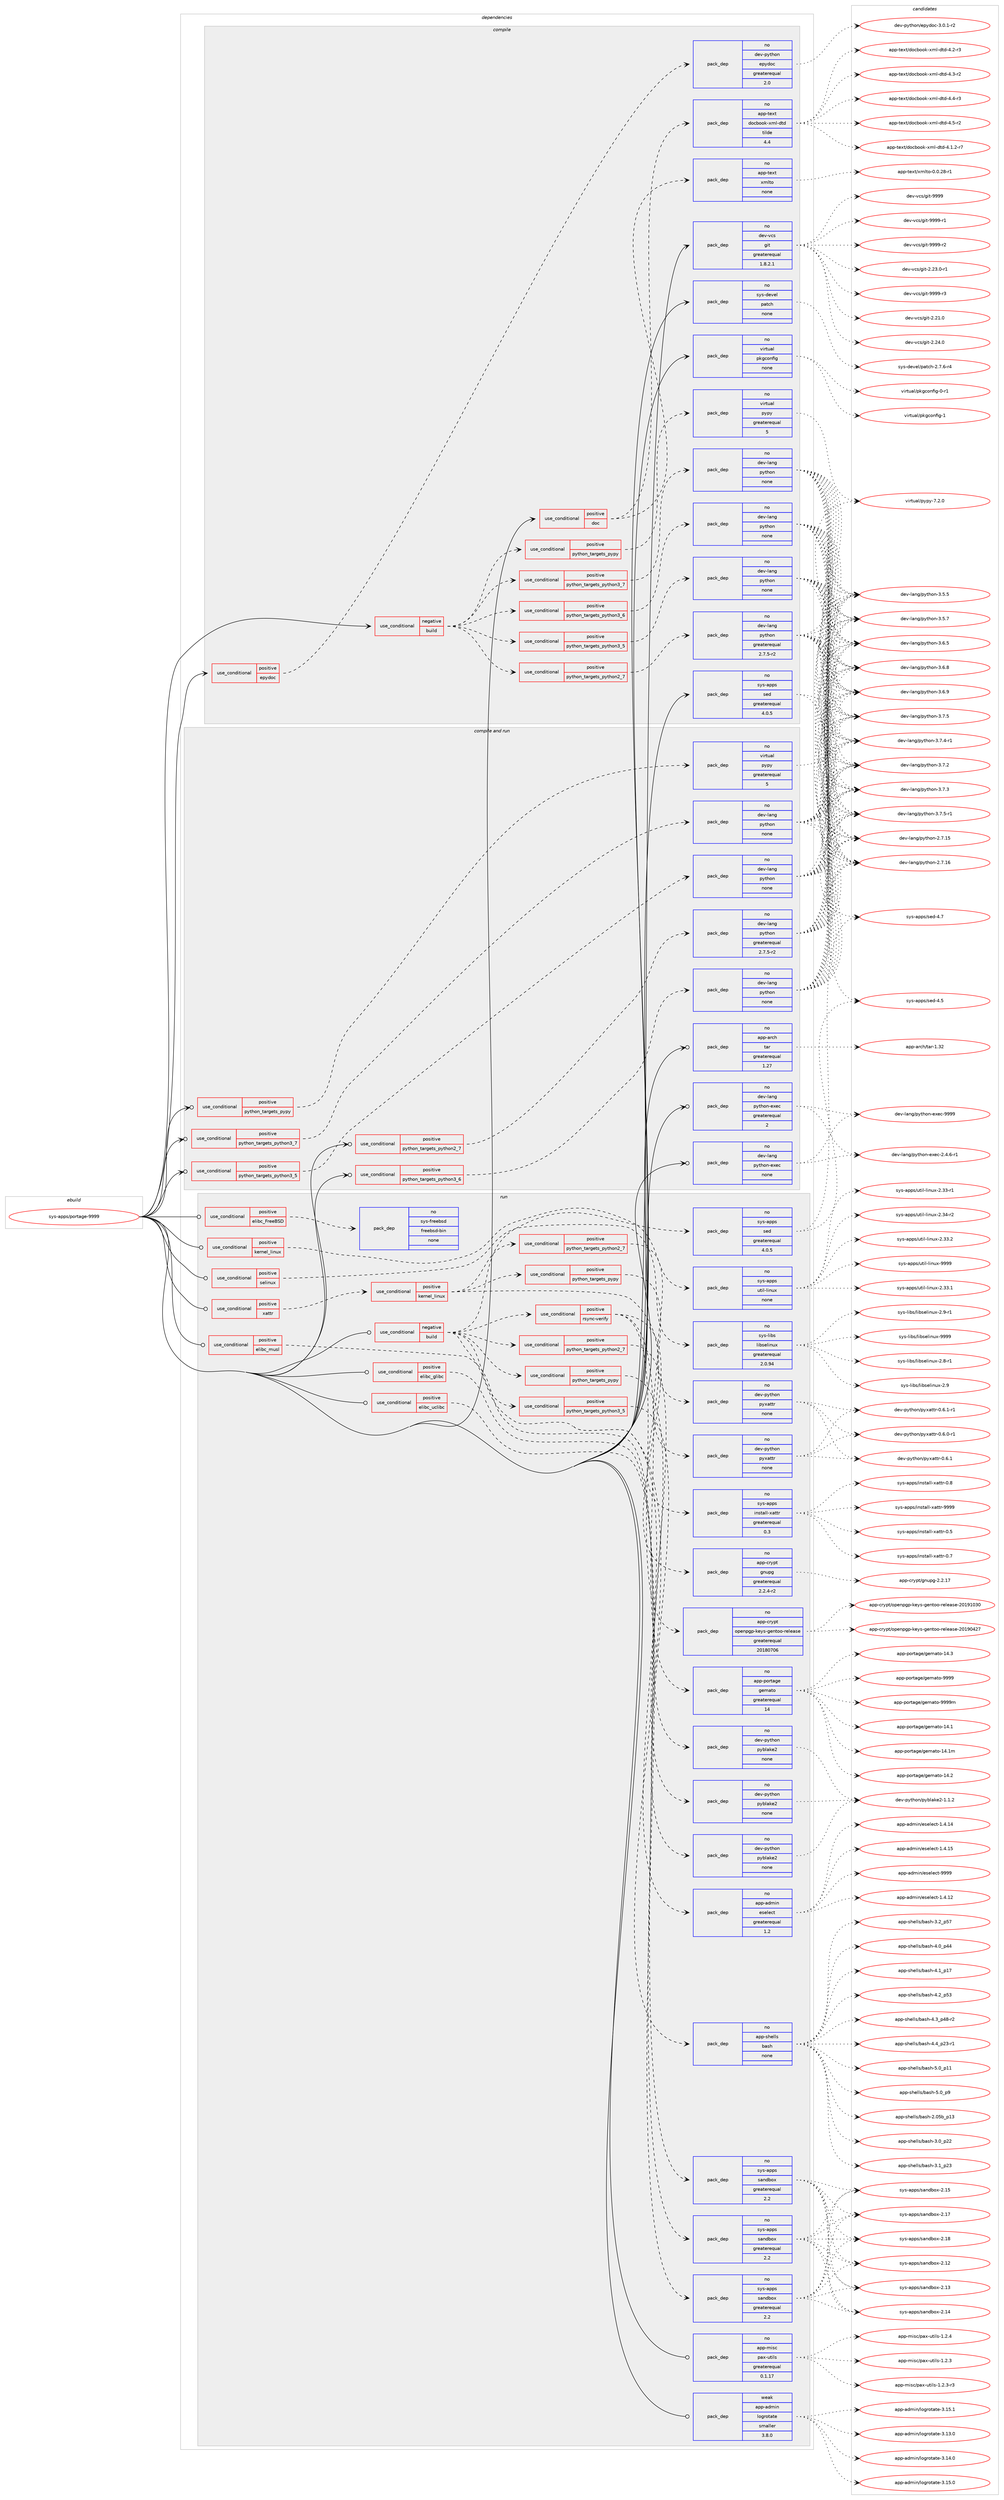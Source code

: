digraph prolog {

# *************
# Graph options
# *************

newrank=true;
concentrate=true;
compound=true;
graph [rankdir=LR,fontname=Helvetica,fontsize=10,ranksep=1.5];#, ranksep=2.5, nodesep=0.2];
edge  [arrowhead=vee];
node  [fontname=Helvetica,fontsize=10];

# **********
# The ebuild
# **********

subgraph cluster_leftcol {
color=gray;
rank=same;
label=<<i>ebuild</i>>;
id [label="sys-apps/portage-9999", color=red, width=4, href="../sys-apps/portage-9999.svg"];
}

# ****************
# The dependencies
# ****************

subgraph cluster_midcol {
color=gray;
label=<<i>dependencies</i>>;
subgraph cluster_compile {
fillcolor="#eeeeee";
style=filled;
label=<<i>compile</i>>;
subgraph cond211371 {
dependency877379 [label=<<TABLE BORDER="0" CELLBORDER="1" CELLSPACING="0" CELLPADDING="4"><TR><TD ROWSPAN="3" CELLPADDING="10">use_conditional</TD></TR><TR><TD>negative</TD></TR><TR><TD>build</TD></TR></TABLE>>, shape=none, color=red];
subgraph cond211372 {
dependency877380 [label=<<TABLE BORDER="0" CELLBORDER="1" CELLSPACING="0" CELLPADDING="4"><TR><TD ROWSPAN="3" CELLPADDING="10">use_conditional</TD></TR><TR><TD>positive</TD></TR><TR><TD>python_targets_pypy</TD></TR></TABLE>>, shape=none, color=red];
subgraph pack650642 {
dependency877381 [label=<<TABLE BORDER="0" CELLBORDER="1" CELLSPACING="0" CELLPADDING="4" WIDTH="220"><TR><TD ROWSPAN="6" CELLPADDING="30">pack_dep</TD></TR><TR><TD WIDTH="110">no</TD></TR><TR><TD>virtual</TD></TR><TR><TD>pypy</TD></TR><TR><TD>greaterequal</TD></TR><TR><TD>5</TD></TR></TABLE>>, shape=none, color=blue];
}
dependency877380:e -> dependency877381:w [weight=20,style="dashed",arrowhead="vee"];
}
dependency877379:e -> dependency877380:w [weight=20,style="dashed",arrowhead="vee"];
subgraph cond211373 {
dependency877382 [label=<<TABLE BORDER="0" CELLBORDER="1" CELLSPACING="0" CELLPADDING="4"><TR><TD ROWSPAN="3" CELLPADDING="10">use_conditional</TD></TR><TR><TD>positive</TD></TR><TR><TD>python_targets_python2_7</TD></TR></TABLE>>, shape=none, color=red];
subgraph pack650643 {
dependency877383 [label=<<TABLE BORDER="0" CELLBORDER="1" CELLSPACING="0" CELLPADDING="4" WIDTH="220"><TR><TD ROWSPAN="6" CELLPADDING="30">pack_dep</TD></TR><TR><TD WIDTH="110">no</TD></TR><TR><TD>dev-lang</TD></TR><TR><TD>python</TD></TR><TR><TD>greaterequal</TD></TR><TR><TD>2.7.5-r2</TD></TR></TABLE>>, shape=none, color=blue];
}
dependency877382:e -> dependency877383:w [weight=20,style="dashed",arrowhead="vee"];
}
dependency877379:e -> dependency877382:w [weight=20,style="dashed",arrowhead="vee"];
subgraph cond211374 {
dependency877384 [label=<<TABLE BORDER="0" CELLBORDER="1" CELLSPACING="0" CELLPADDING="4"><TR><TD ROWSPAN="3" CELLPADDING="10">use_conditional</TD></TR><TR><TD>positive</TD></TR><TR><TD>python_targets_python3_5</TD></TR></TABLE>>, shape=none, color=red];
subgraph pack650644 {
dependency877385 [label=<<TABLE BORDER="0" CELLBORDER="1" CELLSPACING="0" CELLPADDING="4" WIDTH="220"><TR><TD ROWSPAN="6" CELLPADDING="30">pack_dep</TD></TR><TR><TD WIDTH="110">no</TD></TR><TR><TD>dev-lang</TD></TR><TR><TD>python</TD></TR><TR><TD>none</TD></TR><TR><TD></TD></TR></TABLE>>, shape=none, color=blue];
}
dependency877384:e -> dependency877385:w [weight=20,style="dashed",arrowhead="vee"];
}
dependency877379:e -> dependency877384:w [weight=20,style="dashed",arrowhead="vee"];
subgraph cond211375 {
dependency877386 [label=<<TABLE BORDER="0" CELLBORDER="1" CELLSPACING="0" CELLPADDING="4"><TR><TD ROWSPAN="3" CELLPADDING="10">use_conditional</TD></TR><TR><TD>positive</TD></TR><TR><TD>python_targets_python3_6</TD></TR></TABLE>>, shape=none, color=red];
subgraph pack650645 {
dependency877387 [label=<<TABLE BORDER="0" CELLBORDER="1" CELLSPACING="0" CELLPADDING="4" WIDTH="220"><TR><TD ROWSPAN="6" CELLPADDING="30">pack_dep</TD></TR><TR><TD WIDTH="110">no</TD></TR><TR><TD>dev-lang</TD></TR><TR><TD>python</TD></TR><TR><TD>none</TD></TR><TR><TD></TD></TR></TABLE>>, shape=none, color=blue];
}
dependency877386:e -> dependency877387:w [weight=20,style="dashed",arrowhead="vee"];
}
dependency877379:e -> dependency877386:w [weight=20,style="dashed",arrowhead="vee"];
subgraph cond211376 {
dependency877388 [label=<<TABLE BORDER="0" CELLBORDER="1" CELLSPACING="0" CELLPADDING="4"><TR><TD ROWSPAN="3" CELLPADDING="10">use_conditional</TD></TR><TR><TD>positive</TD></TR><TR><TD>python_targets_python3_7</TD></TR></TABLE>>, shape=none, color=red];
subgraph pack650646 {
dependency877389 [label=<<TABLE BORDER="0" CELLBORDER="1" CELLSPACING="0" CELLPADDING="4" WIDTH="220"><TR><TD ROWSPAN="6" CELLPADDING="30">pack_dep</TD></TR><TR><TD WIDTH="110">no</TD></TR><TR><TD>dev-lang</TD></TR><TR><TD>python</TD></TR><TR><TD>none</TD></TR><TR><TD></TD></TR></TABLE>>, shape=none, color=blue];
}
dependency877388:e -> dependency877389:w [weight=20,style="dashed",arrowhead="vee"];
}
dependency877379:e -> dependency877388:w [weight=20,style="dashed",arrowhead="vee"];
}
id:e -> dependency877379:w [weight=20,style="solid",arrowhead="vee"];
subgraph cond211377 {
dependency877390 [label=<<TABLE BORDER="0" CELLBORDER="1" CELLSPACING="0" CELLPADDING="4"><TR><TD ROWSPAN="3" CELLPADDING="10">use_conditional</TD></TR><TR><TD>positive</TD></TR><TR><TD>doc</TD></TR></TABLE>>, shape=none, color=red];
subgraph pack650647 {
dependency877391 [label=<<TABLE BORDER="0" CELLBORDER="1" CELLSPACING="0" CELLPADDING="4" WIDTH="220"><TR><TD ROWSPAN="6" CELLPADDING="30">pack_dep</TD></TR><TR><TD WIDTH="110">no</TD></TR><TR><TD>app-text</TD></TR><TR><TD>xmlto</TD></TR><TR><TD>none</TD></TR><TR><TD></TD></TR></TABLE>>, shape=none, color=blue];
}
dependency877390:e -> dependency877391:w [weight=20,style="dashed",arrowhead="vee"];
subgraph pack650648 {
dependency877392 [label=<<TABLE BORDER="0" CELLBORDER="1" CELLSPACING="0" CELLPADDING="4" WIDTH="220"><TR><TD ROWSPAN="6" CELLPADDING="30">pack_dep</TD></TR><TR><TD WIDTH="110">no</TD></TR><TR><TD>app-text</TD></TR><TR><TD>docbook-xml-dtd</TD></TR><TR><TD>tilde</TD></TR><TR><TD>4.4</TD></TR></TABLE>>, shape=none, color=blue];
}
dependency877390:e -> dependency877392:w [weight=20,style="dashed",arrowhead="vee"];
}
id:e -> dependency877390:w [weight=20,style="solid",arrowhead="vee"];
subgraph cond211378 {
dependency877393 [label=<<TABLE BORDER="0" CELLBORDER="1" CELLSPACING="0" CELLPADDING="4"><TR><TD ROWSPAN="3" CELLPADDING="10">use_conditional</TD></TR><TR><TD>positive</TD></TR><TR><TD>epydoc</TD></TR></TABLE>>, shape=none, color=red];
subgraph pack650649 {
dependency877394 [label=<<TABLE BORDER="0" CELLBORDER="1" CELLSPACING="0" CELLPADDING="4" WIDTH="220"><TR><TD ROWSPAN="6" CELLPADDING="30">pack_dep</TD></TR><TR><TD WIDTH="110">no</TD></TR><TR><TD>dev-python</TD></TR><TR><TD>epydoc</TD></TR><TR><TD>greaterequal</TD></TR><TR><TD>2.0</TD></TR></TABLE>>, shape=none, color=blue];
}
dependency877393:e -> dependency877394:w [weight=20,style="dashed",arrowhead="vee"];
}
id:e -> dependency877393:w [weight=20,style="solid",arrowhead="vee"];
subgraph pack650650 {
dependency877395 [label=<<TABLE BORDER="0" CELLBORDER="1" CELLSPACING="0" CELLPADDING="4" WIDTH="220"><TR><TD ROWSPAN="6" CELLPADDING="30">pack_dep</TD></TR><TR><TD WIDTH="110">no</TD></TR><TR><TD>dev-vcs</TD></TR><TR><TD>git</TD></TR><TR><TD>greaterequal</TD></TR><TR><TD>1.8.2.1</TD></TR></TABLE>>, shape=none, color=blue];
}
id:e -> dependency877395:w [weight=20,style="solid",arrowhead="vee"];
subgraph pack650651 {
dependency877396 [label=<<TABLE BORDER="0" CELLBORDER="1" CELLSPACING="0" CELLPADDING="4" WIDTH="220"><TR><TD ROWSPAN="6" CELLPADDING="30">pack_dep</TD></TR><TR><TD WIDTH="110">no</TD></TR><TR><TD>sys-apps</TD></TR><TR><TD>sed</TD></TR><TR><TD>greaterequal</TD></TR><TR><TD>4.0.5</TD></TR></TABLE>>, shape=none, color=blue];
}
id:e -> dependency877396:w [weight=20,style="solid",arrowhead="vee"];
subgraph pack650652 {
dependency877397 [label=<<TABLE BORDER="0" CELLBORDER="1" CELLSPACING="0" CELLPADDING="4" WIDTH="220"><TR><TD ROWSPAN="6" CELLPADDING="30">pack_dep</TD></TR><TR><TD WIDTH="110">no</TD></TR><TR><TD>sys-devel</TD></TR><TR><TD>patch</TD></TR><TR><TD>none</TD></TR><TR><TD></TD></TR></TABLE>>, shape=none, color=blue];
}
id:e -> dependency877397:w [weight=20,style="solid",arrowhead="vee"];
subgraph pack650653 {
dependency877398 [label=<<TABLE BORDER="0" CELLBORDER="1" CELLSPACING="0" CELLPADDING="4" WIDTH="220"><TR><TD ROWSPAN="6" CELLPADDING="30">pack_dep</TD></TR><TR><TD WIDTH="110">no</TD></TR><TR><TD>virtual</TD></TR><TR><TD>pkgconfig</TD></TR><TR><TD>none</TD></TR><TR><TD></TD></TR></TABLE>>, shape=none, color=blue];
}
id:e -> dependency877398:w [weight=20,style="solid",arrowhead="vee"];
}
subgraph cluster_compileandrun {
fillcolor="#eeeeee";
style=filled;
label=<<i>compile and run</i>>;
subgraph cond211379 {
dependency877399 [label=<<TABLE BORDER="0" CELLBORDER="1" CELLSPACING="0" CELLPADDING="4"><TR><TD ROWSPAN="3" CELLPADDING="10">use_conditional</TD></TR><TR><TD>positive</TD></TR><TR><TD>python_targets_pypy</TD></TR></TABLE>>, shape=none, color=red];
subgraph pack650654 {
dependency877400 [label=<<TABLE BORDER="0" CELLBORDER="1" CELLSPACING="0" CELLPADDING="4" WIDTH="220"><TR><TD ROWSPAN="6" CELLPADDING="30">pack_dep</TD></TR><TR><TD WIDTH="110">no</TD></TR><TR><TD>virtual</TD></TR><TR><TD>pypy</TD></TR><TR><TD>greaterequal</TD></TR><TR><TD>5</TD></TR></TABLE>>, shape=none, color=blue];
}
dependency877399:e -> dependency877400:w [weight=20,style="dashed",arrowhead="vee"];
}
id:e -> dependency877399:w [weight=20,style="solid",arrowhead="odotvee"];
subgraph cond211380 {
dependency877401 [label=<<TABLE BORDER="0" CELLBORDER="1" CELLSPACING="0" CELLPADDING="4"><TR><TD ROWSPAN="3" CELLPADDING="10">use_conditional</TD></TR><TR><TD>positive</TD></TR><TR><TD>python_targets_python2_7</TD></TR></TABLE>>, shape=none, color=red];
subgraph pack650655 {
dependency877402 [label=<<TABLE BORDER="0" CELLBORDER="1" CELLSPACING="0" CELLPADDING="4" WIDTH="220"><TR><TD ROWSPAN="6" CELLPADDING="30">pack_dep</TD></TR><TR><TD WIDTH="110">no</TD></TR><TR><TD>dev-lang</TD></TR><TR><TD>python</TD></TR><TR><TD>greaterequal</TD></TR><TR><TD>2.7.5-r2</TD></TR></TABLE>>, shape=none, color=blue];
}
dependency877401:e -> dependency877402:w [weight=20,style="dashed",arrowhead="vee"];
}
id:e -> dependency877401:w [weight=20,style="solid",arrowhead="odotvee"];
subgraph cond211381 {
dependency877403 [label=<<TABLE BORDER="0" CELLBORDER="1" CELLSPACING="0" CELLPADDING="4"><TR><TD ROWSPAN="3" CELLPADDING="10">use_conditional</TD></TR><TR><TD>positive</TD></TR><TR><TD>python_targets_python3_5</TD></TR></TABLE>>, shape=none, color=red];
subgraph pack650656 {
dependency877404 [label=<<TABLE BORDER="0" CELLBORDER="1" CELLSPACING="0" CELLPADDING="4" WIDTH="220"><TR><TD ROWSPAN="6" CELLPADDING="30">pack_dep</TD></TR><TR><TD WIDTH="110">no</TD></TR><TR><TD>dev-lang</TD></TR><TR><TD>python</TD></TR><TR><TD>none</TD></TR><TR><TD></TD></TR></TABLE>>, shape=none, color=blue];
}
dependency877403:e -> dependency877404:w [weight=20,style="dashed",arrowhead="vee"];
}
id:e -> dependency877403:w [weight=20,style="solid",arrowhead="odotvee"];
subgraph cond211382 {
dependency877405 [label=<<TABLE BORDER="0" CELLBORDER="1" CELLSPACING="0" CELLPADDING="4"><TR><TD ROWSPAN="3" CELLPADDING="10">use_conditional</TD></TR><TR><TD>positive</TD></TR><TR><TD>python_targets_python3_6</TD></TR></TABLE>>, shape=none, color=red];
subgraph pack650657 {
dependency877406 [label=<<TABLE BORDER="0" CELLBORDER="1" CELLSPACING="0" CELLPADDING="4" WIDTH="220"><TR><TD ROWSPAN="6" CELLPADDING="30">pack_dep</TD></TR><TR><TD WIDTH="110">no</TD></TR><TR><TD>dev-lang</TD></TR><TR><TD>python</TD></TR><TR><TD>none</TD></TR><TR><TD></TD></TR></TABLE>>, shape=none, color=blue];
}
dependency877405:e -> dependency877406:w [weight=20,style="dashed",arrowhead="vee"];
}
id:e -> dependency877405:w [weight=20,style="solid",arrowhead="odotvee"];
subgraph cond211383 {
dependency877407 [label=<<TABLE BORDER="0" CELLBORDER="1" CELLSPACING="0" CELLPADDING="4"><TR><TD ROWSPAN="3" CELLPADDING="10">use_conditional</TD></TR><TR><TD>positive</TD></TR><TR><TD>python_targets_python3_7</TD></TR></TABLE>>, shape=none, color=red];
subgraph pack650658 {
dependency877408 [label=<<TABLE BORDER="0" CELLBORDER="1" CELLSPACING="0" CELLPADDING="4" WIDTH="220"><TR><TD ROWSPAN="6" CELLPADDING="30">pack_dep</TD></TR><TR><TD WIDTH="110">no</TD></TR><TR><TD>dev-lang</TD></TR><TR><TD>python</TD></TR><TR><TD>none</TD></TR><TR><TD></TD></TR></TABLE>>, shape=none, color=blue];
}
dependency877407:e -> dependency877408:w [weight=20,style="dashed",arrowhead="vee"];
}
id:e -> dependency877407:w [weight=20,style="solid",arrowhead="odotvee"];
subgraph pack650659 {
dependency877409 [label=<<TABLE BORDER="0" CELLBORDER="1" CELLSPACING="0" CELLPADDING="4" WIDTH="220"><TR><TD ROWSPAN="6" CELLPADDING="30">pack_dep</TD></TR><TR><TD WIDTH="110">no</TD></TR><TR><TD>app-arch</TD></TR><TR><TD>tar</TD></TR><TR><TD>greaterequal</TD></TR><TR><TD>1.27</TD></TR></TABLE>>, shape=none, color=blue];
}
id:e -> dependency877409:w [weight=20,style="solid",arrowhead="odotvee"];
subgraph pack650660 {
dependency877410 [label=<<TABLE BORDER="0" CELLBORDER="1" CELLSPACING="0" CELLPADDING="4" WIDTH="220"><TR><TD ROWSPAN="6" CELLPADDING="30">pack_dep</TD></TR><TR><TD WIDTH="110">no</TD></TR><TR><TD>dev-lang</TD></TR><TR><TD>python-exec</TD></TR><TR><TD>greaterequal</TD></TR><TR><TD>2</TD></TR></TABLE>>, shape=none, color=blue];
}
id:e -> dependency877410:w [weight=20,style="solid",arrowhead="odotvee"];
subgraph pack650661 {
dependency877411 [label=<<TABLE BORDER="0" CELLBORDER="1" CELLSPACING="0" CELLPADDING="4" WIDTH="220"><TR><TD ROWSPAN="6" CELLPADDING="30">pack_dep</TD></TR><TR><TD WIDTH="110">no</TD></TR><TR><TD>dev-lang</TD></TR><TR><TD>python-exec</TD></TR><TR><TD>none</TD></TR><TR><TD></TD></TR></TABLE>>, shape=none, color=blue];
}
id:e -> dependency877411:w [weight=20,style="solid",arrowhead="odotvee"];
}
subgraph cluster_run {
fillcolor="#eeeeee";
style=filled;
label=<<i>run</i>>;
subgraph cond211384 {
dependency877412 [label=<<TABLE BORDER="0" CELLBORDER="1" CELLSPACING="0" CELLPADDING="4"><TR><TD ROWSPAN="3" CELLPADDING="10">use_conditional</TD></TR><TR><TD>negative</TD></TR><TR><TD>build</TD></TR></TABLE>>, shape=none, color=red];
subgraph pack650662 {
dependency877413 [label=<<TABLE BORDER="0" CELLBORDER="1" CELLSPACING="0" CELLPADDING="4" WIDTH="220"><TR><TD ROWSPAN="6" CELLPADDING="30">pack_dep</TD></TR><TR><TD WIDTH="110">no</TD></TR><TR><TD>sys-apps</TD></TR><TR><TD>sed</TD></TR><TR><TD>greaterequal</TD></TR><TR><TD>4.0.5</TD></TR></TABLE>>, shape=none, color=blue];
}
dependency877412:e -> dependency877413:w [weight=20,style="dashed",arrowhead="vee"];
subgraph pack650663 {
dependency877414 [label=<<TABLE BORDER="0" CELLBORDER="1" CELLSPACING="0" CELLPADDING="4" WIDTH="220"><TR><TD ROWSPAN="6" CELLPADDING="30">pack_dep</TD></TR><TR><TD WIDTH="110">no</TD></TR><TR><TD>app-shells</TD></TR><TR><TD>bash</TD></TR><TR><TD>none</TD></TR><TR><TD></TD></TR></TABLE>>, shape=none, color=blue];
}
dependency877412:e -> dependency877414:w [weight=20,style="dashed",arrowhead="vee"];
subgraph pack650664 {
dependency877415 [label=<<TABLE BORDER="0" CELLBORDER="1" CELLSPACING="0" CELLPADDING="4" WIDTH="220"><TR><TD ROWSPAN="6" CELLPADDING="30">pack_dep</TD></TR><TR><TD WIDTH="110">no</TD></TR><TR><TD>app-admin</TD></TR><TR><TD>eselect</TD></TR><TR><TD>greaterequal</TD></TR><TR><TD>1.2</TD></TR></TABLE>>, shape=none, color=blue];
}
dependency877412:e -> dependency877415:w [weight=20,style="dashed",arrowhead="vee"];
subgraph cond211385 {
dependency877416 [label=<<TABLE BORDER="0" CELLBORDER="1" CELLSPACING="0" CELLPADDING="4"><TR><TD ROWSPAN="3" CELLPADDING="10">use_conditional</TD></TR><TR><TD>positive</TD></TR><TR><TD>python_targets_pypy</TD></TR></TABLE>>, shape=none, color=red];
subgraph pack650665 {
dependency877417 [label=<<TABLE BORDER="0" CELLBORDER="1" CELLSPACING="0" CELLPADDING="4" WIDTH="220"><TR><TD ROWSPAN="6" CELLPADDING="30">pack_dep</TD></TR><TR><TD WIDTH="110">no</TD></TR><TR><TD>dev-python</TD></TR><TR><TD>pyblake2</TD></TR><TR><TD>none</TD></TR><TR><TD></TD></TR></TABLE>>, shape=none, color=blue];
}
dependency877416:e -> dependency877417:w [weight=20,style="dashed",arrowhead="vee"];
}
dependency877412:e -> dependency877416:w [weight=20,style="dashed",arrowhead="vee"];
subgraph cond211386 {
dependency877418 [label=<<TABLE BORDER="0" CELLBORDER="1" CELLSPACING="0" CELLPADDING="4"><TR><TD ROWSPAN="3" CELLPADDING="10">use_conditional</TD></TR><TR><TD>positive</TD></TR><TR><TD>python_targets_python2_7</TD></TR></TABLE>>, shape=none, color=red];
subgraph pack650666 {
dependency877419 [label=<<TABLE BORDER="0" CELLBORDER="1" CELLSPACING="0" CELLPADDING="4" WIDTH="220"><TR><TD ROWSPAN="6" CELLPADDING="30">pack_dep</TD></TR><TR><TD WIDTH="110">no</TD></TR><TR><TD>dev-python</TD></TR><TR><TD>pyblake2</TD></TR><TR><TD>none</TD></TR><TR><TD></TD></TR></TABLE>>, shape=none, color=blue];
}
dependency877418:e -> dependency877419:w [weight=20,style="dashed",arrowhead="vee"];
}
dependency877412:e -> dependency877418:w [weight=20,style="dashed",arrowhead="vee"];
subgraph cond211387 {
dependency877420 [label=<<TABLE BORDER="0" CELLBORDER="1" CELLSPACING="0" CELLPADDING="4"><TR><TD ROWSPAN="3" CELLPADDING="10">use_conditional</TD></TR><TR><TD>positive</TD></TR><TR><TD>python_targets_python3_5</TD></TR></TABLE>>, shape=none, color=red];
subgraph pack650667 {
dependency877421 [label=<<TABLE BORDER="0" CELLBORDER="1" CELLSPACING="0" CELLPADDING="4" WIDTH="220"><TR><TD ROWSPAN="6" CELLPADDING="30">pack_dep</TD></TR><TR><TD WIDTH="110">no</TD></TR><TR><TD>dev-python</TD></TR><TR><TD>pyblake2</TD></TR><TR><TD>none</TD></TR><TR><TD></TD></TR></TABLE>>, shape=none, color=blue];
}
dependency877420:e -> dependency877421:w [weight=20,style="dashed",arrowhead="vee"];
}
dependency877412:e -> dependency877420:w [weight=20,style="dashed",arrowhead="vee"];
subgraph cond211388 {
dependency877422 [label=<<TABLE BORDER="0" CELLBORDER="1" CELLSPACING="0" CELLPADDING="4"><TR><TD ROWSPAN="3" CELLPADDING="10">use_conditional</TD></TR><TR><TD>positive</TD></TR><TR><TD>rsync-verify</TD></TR></TABLE>>, shape=none, color=red];
subgraph pack650668 {
dependency877423 [label=<<TABLE BORDER="0" CELLBORDER="1" CELLSPACING="0" CELLPADDING="4" WIDTH="220"><TR><TD ROWSPAN="6" CELLPADDING="30">pack_dep</TD></TR><TR><TD WIDTH="110">no</TD></TR><TR><TD>app-portage</TD></TR><TR><TD>gemato</TD></TR><TR><TD>greaterequal</TD></TR><TR><TD>14</TD></TR></TABLE>>, shape=none, color=blue];
}
dependency877422:e -> dependency877423:w [weight=20,style="dashed",arrowhead="vee"];
subgraph pack650669 {
dependency877424 [label=<<TABLE BORDER="0" CELLBORDER="1" CELLSPACING="0" CELLPADDING="4" WIDTH="220"><TR><TD ROWSPAN="6" CELLPADDING="30">pack_dep</TD></TR><TR><TD WIDTH="110">no</TD></TR><TR><TD>app-crypt</TD></TR><TR><TD>openpgp-keys-gentoo-release</TD></TR><TR><TD>greaterequal</TD></TR><TR><TD>20180706</TD></TR></TABLE>>, shape=none, color=blue];
}
dependency877422:e -> dependency877424:w [weight=20,style="dashed",arrowhead="vee"];
subgraph pack650670 {
dependency877425 [label=<<TABLE BORDER="0" CELLBORDER="1" CELLSPACING="0" CELLPADDING="4" WIDTH="220"><TR><TD ROWSPAN="6" CELLPADDING="30">pack_dep</TD></TR><TR><TD WIDTH="110">no</TD></TR><TR><TD>app-crypt</TD></TR><TR><TD>gnupg</TD></TR><TR><TD>greaterequal</TD></TR><TR><TD>2.2.4-r2</TD></TR></TABLE>>, shape=none, color=blue];
}
dependency877422:e -> dependency877425:w [weight=20,style="dashed",arrowhead="vee"];
}
dependency877412:e -> dependency877422:w [weight=20,style="dashed",arrowhead="vee"];
}
id:e -> dependency877412:w [weight=20,style="solid",arrowhead="odot"];
subgraph cond211389 {
dependency877426 [label=<<TABLE BORDER="0" CELLBORDER="1" CELLSPACING="0" CELLPADDING="4"><TR><TD ROWSPAN="3" CELLPADDING="10">use_conditional</TD></TR><TR><TD>positive</TD></TR><TR><TD>elibc_FreeBSD</TD></TR></TABLE>>, shape=none, color=red];
subgraph pack650671 {
dependency877427 [label=<<TABLE BORDER="0" CELLBORDER="1" CELLSPACING="0" CELLPADDING="4" WIDTH="220"><TR><TD ROWSPAN="6" CELLPADDING="30">pack_dep</TD></TR><TR><TD WIDTH="110">no</TD></TR><TR><TD>sys-freebsd</TD></TR><TR><TD>freebsd-bin</TD></TR><TR><TD>none</TD></TR><TR><TD></TD></TR></TABLE>>, shape=none, color=blue];
}
dependency877426:e -> dependency877427:w [weight=20,style="dashed",arrowhead="vee"];
}
id:e -> dependency877426:w [weight=20,style="solid",arrowhead="odot"];
subgraph cond211390 {
dependency877428 [label=<<TABLE BORDER="0" CELLBORDER="1" CELLSPACING="0" CELLPADDING="4"><TR><TD ROWSPAN="3" CELLPADDING="10">use_conditional</TD></TR><TR><TD>positive</TD></TR><TR><TD>elibc_glibc</TD></TR></TABLE>>, shape=none, color=red];
subgraph pack650672 {
dependency877429 [label=<<TABLE BORDER="0" CELLBORDER="1" CELLSPACING="0" CELLPADDING="4" WIDTH="220"><TR><TD ROWSPAN="6" CELLPADDING="30">pack_dep</TD></TR><TR><TD WIDTH="110">no</TD></TR><TR><TD>sys-apps</TD></TR><TR><TD>sandbox</TD></TR><TR><TD>greaterequal</TD></TR><TR><TD>2.2</TD></TR></TABLE>>, shape=none, color=blue];
}
dependency877428:e -> dependency877429:w [weight=20,style="dashed",arrowhead="vee"];
}
id:e -> dependency877428:w [weight=20,style="solid",arrowhead="odot"];
subgraph cond211391 {
dependency877430 [label=<<TABLE BORDER="0" CELLBORDER="1" CELLSPACING="0" CELLPADDING="4"><TR><TD ROWSPAN="3" CELLPADDING="10">use_conditional</TD></TR><TR><TD>positive</TD></TR><TR><TD>elibc_musl</TD></TR></TABLE>>, shape=none, color=red];
subgraph pack650673 {
dependency877431 [label=<<TABLE BORDER="0" CELLBORDER="1" CELLSPACING="0" CELLPADDING="4" WIDTH="220"><TR><TD ROWSPAN="6" CELLPADDING="30">pack_dep</TD></TR><TR><TD WIDTH="110">no</TD></TR><TR><TD>sys-apps</TD></TR><TR><TD>sandbox</TD></TR><TR><TD>greaterequal</TD></TR><TR><TD>2.2</TD></TR></TABLE>>, shape=none, color=blue];
}
dependency877430:e -> dependency877431:w [weight=20,style="dashed",arrowhead="vee"];
}
id:e -> dependency877430:w [weight=20,style="solid",arrowhead="odot"];
subgraph cond211392 {
dependency877432 [label=<<TABLE BORDER="0" CELLBORDER="1" CELLSPACING="0" CELLPADDING="4"><TR><TD ROWSPAN="3" CELLPADDING="10">use_conditional</TD></TR><TR><TD>positive</TD></TR><TR><TD>elibc_uclibc</TD></TR></TABLE>>, shape=none, color=red];
subgraph pack650674 {
dependency877433 [label=<<TABLE BORDER="0" CELLBORDER="1" CELLSPACING="0" CELLPADDING="4" WIDTH="220"><TR><TD ROWSPAN="6" CELLPADDING="30">pack_dep</TD></TR><TR><TD WIDTH="110">no</TD></TR><TR><TD>sys-apps</TD></TR><TR><TD>sandbox</TD></TR><TR><TD>greaterequal</TD></TR><TR><TD>2.2</TD></TR></TABLE>>, shape=none, color=blue];
}
dependency877432:e -> dependency877433:w [weight=20,style="dashed",arrowhead="vee"];
}
id:e -> dependency877432:w [weight=20,style="solid",arrowhead="odot"];
subgraph cond211393 {
dependency877434 [label=<<TABLE BORDER="0" CELLBORDER="1" CELLSPACING="0" CELLPADDING="4"><TR><TD ROWSPAN="3" CELLPADDING="10">use_conditional</TD></TR><TR><TD>positive</TD></TR><TR><TD>kernel_linux</TD></TR></TABLE>>, shape=none, color=red];
subgraph pack650675 {
dependency877435 [label=<<TABLE BORDER="0" CELLBORDER="1" CELLSPACING="0" CELLPADDING="4" WIDTH="220"><TR><TD ROWSPAN="6" CELLPADDING="30">pack_dep</TD></TR><TR><TD WIDTH="110">no</TD></TR><TR><TD>sys-apps</TD></TR><TR><TD>util-linux</TD></TR><TR><TD>none</TD></TR><TR><TD></TD></TR></TABLE>>, shape=none, color=blue];
}
dependency877434:e -> dependency877435:w [weight=20,style="dashed",arrowhead="vee"];
}
id:e -> dependency877434:w [weight=20,style="solid",arrowhead="odot"];
subgraph cond211394 {
dependency877436 [label=<<TABLE BORDER="0" CELLBORDER="1" CELLSPACING="0" CELLPADDING="4"><TR><TD ROWSPAN="3" CELLPADDING="10">use_conditional</TD></TR><TR><TD>positive</TD></TR><TR><TD>selinux</TD></TR></TABLE>>, shape=none, color=red];
subgraph pack650676 {
dependency877437 [label=<<TABLE BORDER="0" CELLBORDER="1" CELLSPACING="0" CELLPADDING="4" WIDTH="220"><TR><TD ROWSPAN="6" CELLPADDING="30">pack_dep</TD></TR><TR><TD WIDTH="110">no</TD></TR><TR><TD>sys-libs</TD></TR><TR><TD>libselinux</TD></TR><TR><TD>greaterequal</TD></TR><TR><TD>2.0.94</TD></TR></TABLE>>, shape=none, color=blue];
}
dependency877436:e -> dependency877437:w [weight=20,style="dashed",arrowhead="vee"];
}
id:e -> dependency877436:w [weight=20,style="solid",arrowhead="odot"];
subgraph cond211395 {
dependency877438 [label=<<TABLE BORDER="0" CELLBORDER="1" CELLSPACING="0" CELLPADDING="4"><TR><TD ROWSPAN="3" CELLPADDING="10">use_conditional</TD></TR><TR><TD>positive</TD></TR><TR><TD>xattr</TD></TR></TABLE>>, shape=none, color=red];
subgraph cond211396 {
dependency877439 [label=<<TABLE BORDER="0" CELLBORDER="1" CELLSPACING="0" CELLPADDING="4"><TR><TD ROWSPAN="3" CELLPADDING="10">use_conditional</TD></TR><TR><TD>positive</TD></TR><TR><TD>kernel_linux</TD></TR></TABLE>>, shape=none, color=red];
subgraph pack650677 {
dependency877440 [label=<<TABLE BORDER="0" CELLBORDER="1" CELLSPACING="0" CELLPADDING="4" WIDTH="220"><TR><TD ROWSPAN="6" CELLPADDING="30">pack_dep</TD></TR><TR><TD WIDTH="110">no</TD></TR><TR><TD>sys-apps</TD></TR><TR><TD>install-xattr</TD></TR><TR><TD>greaterequal</TD></TR><TR><TD>0.3</TD></TR></TABLE>>, shape=none, color=blue];
}
dependency877439:e -> dependency877440:w [weight=20,style="dashed",arrowhead="vee"];
subgraph cond211397 {
dependency877441 [label=<<TABLE BORDER="0" CELLBORDER="1" CELLSPACING="0" CELLPADDING="4"><TR><TD ROWSPAN="3" CELLPADDING="10">use_conditional</TD></TR><TR><TD>positive</TD></TR><TR><TD>python_targets_pypy</TD></TR></TABLE>>, shape=none, color=red];
subgraph pack650678 {
dependency877442 [label=<<TABLE BORDER="0" CELLBORDER="1" CELLSPACING="0" CELLPADDING="4" WIDTH="220"><TR><TD ROWSPAN="6" CELLPADDING="30">pack_dep</TD></TR><TR><TD WIDTH="110">no</TD></TR><TR><TD>dev-python</TD></TR><TR><TD>pyxattr</TD></TR><TR><TD>none</TD></TR><TR><TD></TD></TR></TABLE>>, shape=none, color=blue];
}
dependency877441:e -> dependency877442:w [weight=20,style="dashed",arrowhead="vee"];
}
dependency877439:e -> dependency877441:w [weight=20,style="dashed",arrowhead="vee"];
subgraph cond211398 {
dependency877443 [label=<<TABLE BORDER="0" CELLBORDER="1" CELLSPACING="0" CELLPADDING="4"><TR><TD ROWSPAN="3" CELLPADDING="10">use_conditional</TD></TR><TR><TD>positive</TD></TR><TR><TD>python_targets_python2_7</TD></TR></TABLE>>, shape=none, color=red];
subgraph pack650679 {
dependency877444 [label=<<TABLE BORDER="0" CELLBORDER="1" CELLSPACING="0" CELLPADDING="4" WIDTH="220"><TR><TD ROWSPAN="6" CELLPADDING="30">pack_dep</TD></TR><TR><TD WIDTH="110">no</TD></TR><TR><TD>dev-python</TD></TR><TR><TD>pyxattr</TD></TR><TR><TD>none</TD></TR><TR><TD></TD></TR></TABLE>>, shape=none, color=blue];
}
dependency877443:e -> dependency877444:w [weight=20,style="dashed",arrowhead="vee"];
}
dependency877439:e -> dependency877443:w [weight=20,style="dashed",arrowhead="vee"];
}
dependency877438:e -> dependency877439:w [weight=20,style="dashed",arrowhead="vee"];
}
id:e -> dependency877438:w [weight=20,style="solid",arrowhead="odot"];
subgraph pack650680 {
dependency877445 [label=<<TABLE BORDER="0" CELLBORDER="1" CELLSPACING="0" CELLPADDING="4" WIDTH="220"><TR><TD ROWSPAN="6" CELLPADDING="30">pack_dep</TD></TR><TR><TD WIDTH="110">no</TD></TR><TR><TD>app-misc</TD></TR><TR><TD>pax-utils</TD></TR><TR><TD>greaterequal</TD></TR><TR><TD>0.1.17</TD></TR></TABLE>>, shape=none, color=blue];
}
id:e -> dependency877445:w [weight=20,style="solid",arrowhead="odot"];
subgraph pack650681 {
dependency877446 [label=<<TABLE BORDER="0" CELLBORDER="1" CELLSPACING="0" CELLPADDING="4" WIDTH="220"><TR><TD ROWSPAN="6" CELLPADDING="30">pack_dep</TD></TR><TR><TD WIDTH="110">weak</TD></TR><TR><TD>app-admin</TD></TR><TR><TD>logrotate</TD></TR><TR><TD>smaller</TD></TR><TR><TD>3.8.0</TD></TR></TABLE>>, shape=none, color=blue];
}
id:e -> dependency877446:w [weight=20,style="solid",arrowhead="odot"];
}
}

# **************
# The candidates
# **************

subgraph cluster_choices {
rank=same;
color=gray;
label=<<i>candidates</i>>;

subgraph choice650642 {
color=black;
nodesep=1;
choice1181051141161179710847112121112121455546504648 [label="virtual/pypy-7.2.0", color=red, width=4,href="../virtual/pypy-7.2.0.svg"];
dependency877381:e -> choice1181051141161179710847112121112121455546504648:w [style=dotted,weight="100"];
}
subgraph choice650643 {
color=black;
nodesep=1;
choice10010111845108971101034711212111610411111045504655464953 [label="dev-lang/python-2.7.15", color=red, width=4,href="../dev-lang/python-2.7.15.svg"];
choice10010111845108971101034711212111610411111045504655464954 [label="dev-lang/python-2.7.16", color=red, width=4,href="../dev-lang/python-2.7.16.svg"];
choice100101118451089711010347112121116104111110455146534653 [label="dev-lang/python-3.5.5", color=red, width=4,href="../dev-lang/python-3.5.5.svg"];
choice100101118451089711010347112121116104111110455146534655 [label="dev-lang/python-3.5.7", color=red, width=4,href="../dev-lang/python-3.5.7.svg"];
choice100101118451089711010347112121116104111110455146544653 [label="dev-lang/python-3.6.5", color=red, width=4,href="../dev-lang/python-3.6.5.svg"];
choice100101118451089711010347112121116104111110455146544656 [label="dev-lang/python-3.6.8", color=red, width=4,href="../dev-lang/python-3.6.8.svg"];
choice100101118451089711010347112121116104111110455146544657 [label="dev-lang/python-3.6.9", color=red, width=4,href="../dev-lang/python-3.6.9.svg"];
choice100101118451089711010347112121116104111110455146554650 [label="dev-lang/python-3.7.2", color=red, width=4,href="../dev-lang/python-3.7.2.svg"];
choice100101118451089711010347112121116104111110455146554651 [label="dev-lang/python-3.7.3", color=red, width=4,href="../dev-lang/python-3.7.3.svg"];
choice1001011184510897110103471121211161041111104551465546524511449 [label="dev-lang/python-3.7.4-r1", color=red, width=4,href="../dev-lang/python-3.7.4-r1.svg"];
choice100101118451089711010347112121116104111110455146554653 [label="dev-lang/python-3.7.5", color=red, width=4,href="../dev-lang/python-3.7.5.svg"];
choice1001011184510897110103471121211161041111104551465546534511449 [label="dev-lang/python-3.7.5-r1", color=red, width=4,href="../dev-lang/python-3.7.5-r1.svg"];
dependency877383:e -> choice10010111845108971101034711212111610411111045504655464953:w [style=dotted,weight="100"];
dependency877383:e -> choice10010111845108971101034711212111610411111045504655464954:w [style=dotted,weight="100"];
dependency877383:e -> choice100101118451089711010347112121116104111110455146534653:w [style=dotted,weight="100"];
dependency877383:e -> choice100101118451089711010347112121116104111110455146534655:w [style=dotted,weight="100"];
dependency877383:e -> choice100101118451089711010347112121116104111110455146544653:w [style=dotted,weight="100"];
dependency877383:e -> choice100101118451089711010347112121116104111110455146544656:w [style=dotted,weight="100"];
dependency877383:e -> choice100101118451089711010347112121116104111110455146544657:w [style=dotted,weight="100"];
dependency877383:e -> choice100101118451089711010347112121116104111110455146554650:w [style=dotted,weight="100"];
dependency877383:e -> choice100101118451089711010347112121116104111110455146554651:w [style=dotted,weight="100"];
dependency877383:e -> choice1001011184510897110103471121211161041111104551465546524511449:w [style=dotted,weight="100"];
dependency877383:e -> choice100101118451089711010347112121116104111110455146554653:w [style=dotted,weight="100"];
dependency877383:e -> choice1001011184510897110103471121211161041111104551465546534511449:w [style=dotted,weight="100"];
}
subgraph choice650644 {
color=black;
nodesep=1;
choice10010111845108971101034711212111610411111045504655464953 [label="dev-lang/python-2.7.15", color=red, width=4,href="../dev-lang/python-2.7.15.svg"];
choice10010111845108971101034711212111610411111045504655464954 [label="dev-lang/python-2.7.16", color=red, width=4,href="../dev-lang/python-2.7.16.svg"];
choice100101118451089711010347112121116104111110455146534653 [label="dev-lang/python-3.5.5", color=red, width=4,href="../dev-lang/python-3.5.5.svg"];
choice100101118451089711010347112121116104111110455146534655 [label="dev-lang/python-3.5.7", color=red, width=4,href="../dev-lang/python-3.5.7.svg"];
choice100101118451089711010347112121116104111110455146544653 [label="dev-lang/python-3.6.5", color=red, width=4,href="../dev-lang/python-3.6.5.svg"];
choice100101118451089711010347112121116104111110455146544656 [label="dev-lang/python-3.6.8", color=red, width=4,href="../dev-lang/python-3.6.8.svg"];
choice100101118451089711010347112121116104111110455146544657 [label="dev-lang/python-3.6.9", color=red, width=4,href="../dev-lang/python-3.6.9.svg"];
choice100101118451089711010347112121116104111110455146554650 [label="dev-lang/python-3.7.2", color=red, width=4,href="../dev-lang/python-3.7.2.svg"];
choice100101118451089711010347112121116104111110455146554651 [label="dev-lang/python-3.7.3", color=red, width=4,href="../dev-lang/python-3.7.3.svg"];
choice1001011184510897110103471121211161041111104551465546524511449 [label="dev-lang/python-3.7.4-r1", color=red, width=4,href="../dev-lang/python-3.7.4-r1.svg"];
choice100101118451089711010347112121116104111110455146554653 [label="dev-lang/python-3.7.5", color=red, width=4,href="../dev-lang/python-3.7.5.svg"];
choice1001011184510897110103471121211161041111104551465546534511449 [label="dev-lang/python-3.7.5-r1", color=red, width=4,href="../dev-lang/python-3.7.5-r1.svg"];
dependency877385:e -> choice10010111845108971101034711212111610411111045504655464953:w [style=dotted,weight="100"];
dependency877385:e -> choice10010111845108971101034711212111610411111045504655464954:w [style=dotted,weight="100"];
dependency877385:e -> choice100101118451089711010347112121116104111110455146534653:w [style=dotted,weight="100"];
dependency877385:e -> choice100101118451089711010347112121116104111110455146534655:w [style=dotted,weight="100"];
dependency877385:e -> choice100101118451089711010347112121116104111110455146544653:w [style=dotted,weight="100"];
dependency877385:e -> choice100101118451089711010347112121116104111110455146544656:w [style=dotted,weight="100"];
dependency877385:e -> choice100101118451089711010347112121116104111110455146544657:w [style=dotted,weight="100"];
dependency877385:e -> choice100101118451089711010347112121116104111110455146554650:w [style=dotted,weight="100"];
dependency877385:e -> choice100101118451089711010347112121116104111110455146554651:w [style=dotted,weight="100"];
dependency877385:e -> choice1001011184510897110103471121211161041111104551465546524511449:w [style=dotted,weight="100"];
dependency877385:e -> choice100101118451089711010347112121116104111110455146554653:w [style=dotted,weight="100"];
dependency877385:e -> choice1001011184510897110103471121211161041111104551465546534511449:w [style=dotted,weight="100"];
}
subgraph choice650645 {
color=black;
nodesep=1;
choice10010111845108971101034711212111610411111045504655464953 [label="dev-lang/python-2.7.15", color=red, width=4,href="../dev-lang/python-2.7.15.svg"];
choice10010111845108971101034711212111610411111045504655464954 [label="dev-lang/python-2.7.16", color=red, width=4,href="../dev-lang/python-2.7.16.svg"];
choice100101118451089711010347112121116104111110455146534653 [label="dev-lang/python-3.5.5", color=red, width=4,href="../dev-lang/python-3.5.5.svg"];
choice100101118451089711010347112121116104111110455146534655 [label="dev-lang/python-3.5.7", color=red, width=4,href="../dev-lang/python-3.5.7.svg"];
choice100101118451089711010347112121116104111110455146544653 [label="dev-lang/python-3.6.5", color=red, width=4,href="../dev-lang/python-3.6.5.svg"];
choice100101118451089711010347112121116104111110455146544656 [label="dev-lang/python-3.6.8", color=red, width=4,href="../dev-lang/python-3.6.8.svg"];
choice100101118451089711010347112121116104111110455146544657 [label="dev-lang/python-3.6.9", color=red, width=4,href="../dev-lang/python-3.6.9.svg"];
choice100101118451089711010347112121116104111110455146554650 [label="dev-lang/python-3.7.2", color=red, width=4,href="../dev-lang/python-3.7.2.svg"];
choice100101118451089711010347112121116104111110455146554651 [label="dev-lang/python-3.7.3", color=red, width=4,href="../dev-lang/python-3.7.3.svg"];
choice1001011184510897110103471121211161041111104551465546524511449 [label="dev-lang/python-3.7.4-r1", color=red, width=4,href="../dev-lang/python-3.7.4-r1.svg"];
choice100101118451089711010347112121116104111110455146554653 [label="dev-lang/python-3.7.5", color=red, width=4,href="../dev-lang/python-3.7.5.svg"];
choice1001011184510897110103471121211161041111104551465546534511449 [label="dev-lang/python-3.7.5-r1", color=red, width=4,href="../dev-lang/python-3.7.5-r1.svg"];
dependency877387:e -> choice10010111845108971101034711212111610411111045504655464953:w [style=dotted,weight="100"];
dependency877387:e -> choice10010111845108971101034711212111610411111045504655464954:w [style=dotted,weight="100"];
dependency877387:e -> choice100101118451089711010347112121116104111110455146534653:w [style=dotted,weight="100"];
dependency877387:e -> choice100101118451089711010347112121116104111110455146534655:w [style=dotted,weight="100"];
dependency877387:e -> choice100101118451089711010347112121116104111110455146544653:w [style=dotted,weight="100"];
dependency877387:e -> choice100101118451089711010347112121116104111110455146544656:w [style=dotted,weight="100"];
dependency877387:e -> choice100101118451089711010347112121116104111110455146544657:w [style=dotted,weight="100"];
dependency877387:e -> choice100101118451089711010347112121116104111110455146554650:w [style=dotted,weight="100"];
dependency877387:e -> choice100101118451089711010347112121116104111110455146554651:w [style=dotted,weight="100"];
dependency877387:e -> choice1001011184510897110103471121211161041111104551465546524511449:w [style=dotted,weight="100"];
dependency877387:e -> choice100101118451089711010347112121116104111110455146554653:w [style=dotted,weight="100"];
dependency877387:e -> choice1001011184510897110103471121211161041111104551465546534511449:w [style=dotted,weight="100"];
}
subgraph choice650646 {
color=black;
nodesep=1;
choice10010111845108971101034711212111610411111045504655464953 [label="dev-lang/python-2.7.15", color=red, width=4,href="../dev-lang/python-2.7.15.svg"];
choice10010111845108971101034711212111610411111045504655464954 [label="dev-lang/python-2.7.16", color=red, width=4,href="../dev-lang/python-2.7.16.svg"];
choice100101118451089711010347112121116104111110455146534653 [label="dev-lang/python-3.5.5", color=red, width=4,href="../dev-lang/python-3.5.5.svg"];
choice100101118451089711010347112121116104111110455146534655 [label="dev-lang/python-3.5.7", color=red, width=4,href="../dev-lang/python-3.5.7.svg"];
choice100101118451089711010347112121116104111110455146544653 [label="dev-lang/python-3.6.5", color=red, width=4,href="../dev-lang/python-3.6.5.svg"];
choice100101118451089711010347112121116104111110455146544656 [label="dev-lang/python-3.6.8", color=red, width=4,href="../dev-lang/python-3.6.8.svg"];
choice100101118451089711010347112121116104111110455146544657 [label="dev-lang/python-3.6.9", color=red, width=4,href="../dev-lang/python-3.6.9.svg"];
choice100101118451089711010347112121116104111110455146554650 [label="dev-lang/python-3.7.2", color=red, width=4,href="../dev-lang/python-3.7.2.svg"];
choice100101118451089711010347112121116104111110455146554651 [label="dev-lang/python-3.7.3", color=red, width=4,href="../dev-lang/python-3.7.3.svg"];
choice1001011184510897110103471121211161041111104551465546524511449 [label="dev-lang/python-3.7.4-r1", color=red, width=4,href="../dev-lang/python-3.7.4-r1.svg"];
choice100101118451089711010347112121116104111110455146554653 [label="dev-lang/python-3.7.5", color=red, width=4,href="../dev-lang/python-3.7.5.svg"];
choice1001011184510897110103471121211161041111104551465546534511449 [label="dev-lang/python-3.7.5-r1", color=red, width=4,href="../dev-lang/python-3.7.5-r1.svg"];
dependency877389:e -> choice10010111845108971101034711212111610411111045504655464953:w [style=dotted,weight="100"];
dependency877389:e -> choice10010111845108971101034711212111610411111045504655464954:w [style=dotted,weight="100"];
dependency877389:e -> choice100101118451089711010347112121116104111110455146534653:w [style=dotted,weight="100"];
dependency877389:e -> choice100101118451089711010347112121116104111110455146534655:w [style=dotted,weight="100"];
dependency877389:e -> choice100101118451089711010347112121116104111110455146544653:w [style=dotted,weight="100"];
dependency877389:e -> choice100101118451089711010347112121116104111110455146544656:w [style=dotted,weight="100"];
dependency877389:e -> choice100101118451089711010347112121116104111110455146544657:w [style=dotted,weight="100"];
dependency877389:e -> choice100101118451089711010347112121116104111110455146554650:w [style=dotted,weight="100"];
dependency877389:e -> choice100101118451089711010347112121116104111110455146554651:w [style=dotted,weight="100"];
dependency877389:e -> choice1001011184510897110103471121211161041111104551465546524511449:w [style=dotted,weight="100"];
dependency877389:e -> choice100101118451089711010347112121116104111110455146554653:w [style=dotted,weight="100"];
dependency877389:e -> choice1001011184510897110103471121211161041111104551465546534511449:w [style=dotted,weight="100"];
}
subgraph choice650647 {
color=black;
nodesep=1;
choice971121124511610112011647120109108116111454846484650564511449 [label="app-text/xmlto-0.0.28-r1", color=red, width=4,href="../app-text/xmlto-0.0.28-r1.svg"];
dependency877391:e -> choice971121124511610112011647120109108116111454846484650564511449:w [style=dotted,weight="100"];
}
subgraph choice650648 {
color=black;
nodesep=1;
choice971121124511610112011647100111999811111110745120109108451001161004552464946504511455 [label="app-text/docbook-xml-dtd-4.1.2-r7", color=red, width=4,href="../app-text/docbook-xml-dtd-4.1.2-r7.svg"];
choice97112112451161011201164710011199981111111074512010910845100116100455246504511451 [label="app-text/docbook-xml-dtd-4.2-r3", color=red, width=4,href="../app-text/docbook-xml-dtd-4.2-r3.svg"];
choice97112112451161011201164710011199981111111074512010910845100116100455246514511450 [label="app-text/docbook-xml-dtd-4.3-r2", color=red, width=4,href="../app-text/docbook-xml-dtd-4.3-r2.svg"];
choice97112112451161011201164710011199981111111074512010910845100116100455246524511451 [label="app-text/docbook-xml-dtd-4.4-r3", color=red, width=4,href="../app-text/docbook-xml-dtd-4.4-r3.svg"];
choice97112112451161011201164710011199981111111074512010910845100116100455246534511450 [label="app-text/docbook-xml-dtd-4.5-r2", color=red, width=4,href="../app-text/docbook-xml-dtd-4.5-r2.svg"];
dependency877392:e -> choice971121124511610112011647100111999811111110745120109108451001161004552464946504511455:w [style=dotted,weight="100"];
dependency877392:e -> choice97112112451161011201164710011199981111111074512010910845100116100455246504511451:w [style=dotted,weight="100"];
dependency877392:e -> choice97112112451161011201164710011199981111111074512010910845100116100455246514511450:w [style=dotted,weight="100"];
dependency877392:e -> choice97112112451161011201164710011199981111111074512010910845100116100455246524511451:w [style=dotted,weight="100"];
dependency877392:e -> choice97112112451161011201164710011199981111111074512010910845100116100455246534511450:w [style=dotted,weight="100"];
}
subgraph choice650649 {
color=black;
nodesep=1;
choice1001011184511212111610411111047101112121100111994551464846494511450 [label="dev-python/epydoc-3.0.1-r2", color=red, width=4,href="../dev-python/epydoc-3.0.1-r2.svg"];
dependency877394:e -> choice1001011184511212111610411111047101112121100111994551464846494511450:w [style=dotted,weight="100"];
}
subgraph choice650650 {
color=black;
nodesep=1;
choice10010111845118991154710310511645504650494648 [label="dev-vcs/git-2.21.0", color=red, width=4,href="../dev-vcs/git-2.21.0.svg"];
choice100101118451189911547103105116455046505146484511449 [label="dev-vcs/git-2.23.0-r1", color=red, width=4,href="../dev-vcs/git-2.23.0-r1.svg"];
choice10010111845118991154710310511645504650524648 [label="dev-vcs/git-2.24.0", color=red, width=4,href="../dev-vcs/git-2.24.0.svg"];
choice1001011184511899115471031051164557575757 [label="dev-vcs/git-9999", color=red, width=4,href="../dev-vcs/git-9999.svg"];
choice10010111845118991154710310511645575757574511449 [label="dev-vcs/git-9999-r1", color=red, width=4,href="../dev-vcs/git-9999-r1.svg"];
choice10010111845118991154710310511645575757574511450 [label="dev-vcs/git-9999-r2", color=red, width=4,href="../dev-vcs/git-9999-r2.svg"];
choice10010111845118991154710310511645575757574511451 [label="dev-vcs/git-9999-r3", color=red, width=4,href="../dev-vcs/git-9999-r3.svg"];
dependency877395:e -> choice10010111845118991154710310511645504650494648:w [style=dotted,weight="100"];
dependency877395:e -> choice100101118451189911547103105116455046505146484511449:w [style=dotted,weight="100"];
dependency877395:e -> choice10010111845118991154710310511645504650524648:w [style=dotted,weight="100"];
dependency877395:e -> choice1001011184511899115471031051164557575757:w [style=dotted,weight="100"];
dependency877395:e -> choice10010111845118991154710310511645575757574511449:w [style=dotted,weight="100"];
dependency877395:e -> choice10010111845118991154710310511645575757574511450:w [style=dotted,weight="100"];
dependency877395:e -> choice10010111845118991154710310511645575757574511451:w [style=dotted,weight="100"];
}
subgraph choice650651 {
color=black;
nodesep=1;
choice11512111545971121121154711510110045524653 [label="sys-apps/sed-4.5", color=red, width=4,href="../sys-apps/sed-4.5.svg"];
choice11512111545971121121154711510110045524655 [label="sys-apps/sed-4.7", color=red, width=4,href="../sys-apps/sed-4.7.svg"];
dependency877396:e -> choice11512111545971121121154711510110045524653:w [style=dotted,weight="100"];
dependency877396:e -> choice11512111545971121121154711510110045524655:w [style=dotted,weight="100"];
}
subgraph choice650652 {
color=black;
nodesep=1;
choice115121115451001011181011084711297116991044550465546544511452 [label="sys-devel/patch-2.7.6-r4", color=red, width=4,href="../sys-devel/patch-2.7.6-r4.svg"];
dependency877397:e -> choice115121115451001011181011084711297116991044550465546544511452:w [style=dotted,weight="100"];
}
subgraph choice650653 {
color=black;
nodesep=1;
choice11810511411611797108471121071039911111010210510345484511449 [label="virtual/pkgconfig-0-r1", color=red, width=4,href="../virtual/pkgconfig-0-r1.svg"];
choice1181051141161179710847112107103991111101021051034549 [label="virtual/pkgconfig-1", color=red, width=4,href="../virtual/pkgconfig-1.svg"];
dependency877398:e -> choice11810511411611797108471121071039911111010210510345484511449:w [style=dotted,weight="100"];
dependency877398:e -> choice1181051141161179710847112107103991111101021051034549:w [style=dotted,weight="100"];
}
subgraph choice650654 {
color=black;
nodesep=1;
choice1181051141161179710847112121112121455546504648 [label="virtual/pypy-7.2.0", color=red, width=4,href="../virtual/pypy-7.2.0.svg"];
dependency877400:e -> choice1181051141161179710847112121112121455546504648:w [style=dotted,weight="100"];
}
subgraph choice650655 {
color=black;
nodesep=1;
choice10010111845108971101034711212111610411111045504655464953 [label="dev-lang/python-2.7.15", color=red, width=4,href="../dev-lang/python-2.7.15.svg"];
choice10010111845108971101034711212111610411111045504655464954 [label="dev-lang/python-2.7.16", color=red, width=4,href="../dev-lang/python-2.7.16.svg"];
choice100101118451089711010347112121116104111110455146534653 [label="dev-lang/python-3.5.5", color=red, width=4,href="../dev-lang/python-3.5.5.svg"];
choice100101118451089711010347112121116104111110455146534655 [label="dev-lang/python-3.5.7", color=red, width=4,href="../dev-lang/python-3.5.7.svg"];
choice100101118451089711010347112121116104111110455146544653 [label="dev-lang/python-3.6.5", color=red, width=4,href="../dev-lang/python-3.6.5.svg"];
choice100101118451089711010347112121116104111110455146544656 [label="dev-lang/python-3.6.8", color=red, width=4,href="../dev-lang/python-3.6.8.svg"];
choice100101118451089711010347112121116104111110455146544657 [label="dev-lang/python-3.6.9", color=red, width=4,href="../dev-lang/python-3.6.9.svg"];
choice100101118451089711010347112121116104111110455146554650 [label="dev-lang/python-3.7.2", color=red, width=4,href="../dev-lang/python-3.7.2.svg"];
choice100101118451089711010347112121116104111110455146554651 [label="dev-lang/python-3.7.3", color=red, width=4,href="../dev-lang/python-3.7.3.svg"];
choice1001011184510897110103471121211161041111104551465546524511449 [label="dev-lang/python-3.7.4-r1", color=red, width=4,href="../dev-lang/python-3.7.4-r1.svg"];
choice100101118451089711010347112121116104111110455146554653 [label="dev-lang/python-3.7.5", color=red, width=4,href="../dev-lang/python-3.7.5.svg"];
choice1001011184510897110103471121211161041111104551465546534511449 [label="dev-lang/python-3.7.5-r1", color=red, width=4,href="../dev-lang/python-3.7.5-r1.svg"];
dependency877402:e -> choice10010111845108971101034711212111610411111045504655464953:w [style=dotted,weight="100"];
dependency877402:e -> choice10010111845108971101034711212111610411111045504655464954:w [style=dotted,weight="100"];
dependency877402:e -> choice100101118451089711010347112121116104111110455146534653:w [style=dotted,weight="100"];
dependency877402:e -> choice100101118451089711010347112121116104111110455146534655:w [style=dotted,weight="100"];
dependency877402:e -> choice100101118451089711010347112121116104111110455146544653:w [style=dotted,weight="100"];
dependency877402:e -> choice100101118451089711010347112121116104111110455146544656:w [style=dotted,weight="100"];
dependency877402:e -> choice100101118451089711010347112121116104111110455146544657:w [style=dotted,weight="100"];
dependency877402:e -> choice100101118451089711010347112121116104111110455146554650:w [style=dotted,weight="100"];
dependency877402:e -> choice100101118451089711010347112121116104111110455146554651:w [style=dotted,weight="100"];
dependency877402:e -> choice1001011184510897110103471121211161041111104551465546524511449:w [style=dotted,weight="100"];
dependency877402:e -> choice100101118451089711010347112121116104111110455146554653:w [style=dotted,weight="100"];
dependency877402:e -> choice1001011184510897110103471121211161041111104551465546534511449:w [style=dotted,weight="100"];
}
subgraph choice650656 {
color=black;
nodesep=1;
choice10010111845108971101034711212111610411111045504655464953 [label="dev-lang/python-2.7.15", color=red, width=4,href="../dev-lang/python-2.7.15.svg"];
choice10010111845108971101034711212111610411111045504655464954 [label="dev-lang/python-2.7.16", color=red, width=4,href="../dev-lang/python-2.7.16.svg"];
choice100101118451089711010347112121116104111110455146534653 [label="dev-lang/python-3.5.5", color=red, width=4,href="../dev-lang/python-3.5.5.svg"];
choice100101118451089711010347112121116104111110455146534655 [label="dev-lang/python-3.5.7", color=red, width=4,href="../dev-lang/python-3.5.7.svg"];
choice100101118451089711010347112121116104111110455146544653 [label="dev-lang/python-3.6.5", color=red, width=4,href="../dev-lang/python-3.6.5.svg"];
choice100101118451089711010347112121116104111110455146544656 [label="dev-lang/python-3.6.8", color=red, width=4,href="../dev-lang/python-3.6.8.svg"];
choice100101118451089711010347112121116104111110455146544657 [label="dev-lang/python-3.6.9", color=red, width=4,href="../dev-lang/python-3.6.9.svg"];
choice100101118451089711010347112121116104111110455146554650 [label="dev-lang/python-3.7.2", color=red, width=4,href="../dev-lang/python-3.7.2.svg"];
choice100101118451089711010347112121116104111110455146554651 [label="dev-lang/python-3.7.3", color=red, width=4,href="../dev-lang/python-3.7.3.svg"];
choice1001011184510897110103471121211161041111104551465546524511449 [label="dev-lang/python-3.7.4-r1", color=red, width=4,href="../dev-lang/python-3.7.4-r1.svg"];
choice100101118451089711010347112121116104111110455146554653 [label="dev-lang/python-3.7.5", color=red, width=4,href="../dev-lang/python-3.7.5.svg"];
choice1001011184510897110103471121211161041111104551465546534511449 [label="dev-lang/python-3.7.5-r1", color=red, width=4,href="../dev-lang/python-3.7.5-r1.svg"];
dependency877404:e -> choice10010111845108971101034711212111610411111045504655464953:w [style=dotted,weight="100"];
dependency877404:e -> choice10010111845108971101034711212111610411111045504655464954:w [style=dotted,weight="100"];
dependency877404:e -> choice100101118451089711010347112121116104111110455146534653:w [style=dotted,weight="100"];
dependency877404:e -> choice100101118451089711010347112121116104111110455146534655:w [style=dotted,weight="100"];
dependency877404:e -> choice100101118451089711010347112121116104111110455146544653:w [style=dotted,weight="100"];
dependency877404:e -> choice100101118451089711010347112121116104111110455146544656:w [style=dotted,weight="100"];
dependency877404:e -> choice100101118451089711010347112121116104111110455146544657:w [style=dotted,weight="100"];
dependency877404:e -> choice100101118451089711010347112121116104111110455146554650:w [style=dotted,weight="100"];
dependency877404:e -> choice100101118451089711010347112121116104111110455146554651:w [style=dotted,weight="100"];
dependency877404:e -> choice1001011184510897110103471121211161041111104551465546524511449:w [style=dotted,weight="100"];
dependency877404:e -> choice100101118451089711010347112121116104111110455146554653:w [style=dotted,weight="100"];
dependency877404:e -> choice1001011184510897110103471121211161041111104551465546534511449:w [style=dotted,weight="100"];
}
subgraph choice650657 {
color=black;
nodesep=1;
choice10010111845108971101034711212111610411111045504655464953 [label="dev-lang/python-2.7.15", color=red, width=4,href="../dev-lang/python-2.7.15.svg"];
choice10010111845108971101034711212111610411111045504655464954 [label="dev-lang/python-2.7.16", color=red, width=4,href="../dev-lang/python-2.7.16.svg"];
choice100101118451089711010347112121116104111110455146534653 [label="dev-lang/python-3.5.5", color=red, width=4,href="../dev-lang/python-3.5.5.svg"];
choice100101118451089711010347112121116104111110455146534655 [label="dev-lang/python-3.5.7", color=red, width=4,href="../dev-lang/python-3.5.7.svg"];
choice100101118451089711010347112121116104111110455146544653 [label="dev-lang/python-3.6.5", color=red, width=4,href="../dev-lang/python-3.6.5.svg"];
choice100101118451089711010347112121116104111110455146544656 [label="dev-lang/python-3.6.8", color=red, width=4,href="../dev-lang/python-3.6.8.svg"];
choice100101118451089711010347112121116104111110455146544657 [label="dev-lang/python-3.6.9", color=red, width=4,href="../dev-lang/python-3.6.9.svg"];
choice100101118451089711010347112121116104111110455146554650 [label="dev-lang/python-3.7.2", color=red, width=4,href="../dev-lang/python-3.7.2.svg"];
choice100101118451089711010347112121116104111110455146554651 [label="dev-lang/python-3.7.3", color=red, width=4,href="../dev-lang/python-3.7.3.svg"];
choice1001011184510897110103471121211161041111104551465546524511449 [label="dev-lang/python-3.7.4-r1", color=red, width=4,href="../dev-lang/python-3.7.4-r1.svg"];
choice100101118451089711010347112121116104111110455146554653 [label="dev-lang/python-3.7.5", color=red, width=4,href="../dev-lang/python-3.7.5.svg"];
choice1001011184510897110103471121211161041111104551465546534511449 [label="dev-lang/python-3.7.5-r1", color=red, width=4,href="../dev-lang/python-3.7.5-r1.svg"];
dependency877406:e -> choice10010111845108971101034711212111610411111045504655464953:w [style=dotted,weight="100"];
dependency877406:e -> choice10010111845108971101034711212111610411111045504655464954:w [style=dotted,weight="100"];
dependency877406:e -> choice100101118451089711010347112121116104111110455146534653:w [style=dotted,weight="100"];
dependency877406:e -> choice100101118451089711010347112121116104111110455146534655:w [style=dotted,weight="100"];
dependency877406:e -> choice100101118451089711010347112121116104111110455146544653:w [style=dotted,weight="100"];
dependency877406:e -> choice100101118451089711010347112121116104111110455146544656:w [style=dotted,weight="100"];
dependency877406:e -> choice100101118451089711010347112121116104111110455146544657:w [style=dotted,weight="100"];
dependency877406:e -> choice100101118451089711010347112121116104111110455146554650:w [style=dotted,weight="100"];
dependency877406:e -> choice100101118451089711010347112121116104111110455146554651:w [style=dotted,weight="100"];
dependency877406:e -> choice1001011184510897110103471121211161041111104551465546524511449:w [style=dotted,weight="100"];
dependency877406:e -> choice100101118451089711010347112121116104111110455146554653:w [style=dotted,weight="100"];
dependency877406:e -> choice1001011184510897110103471121211161041111104551465546534511449:w [style=dotted,weight="100"];
}
subgraph choice650658 {
color=black;
nodesep=1;
choice10010111845108971101034711212111610411111045504655464953 [label="dev-lang/python-2.7.15", color=red, width=4,href="../dev-lang/python-2.7.15.svg"];
choice10010111845108971101034711212111610411111045504655464954 [label="dev-lang/python-2.7.16", color=red, width=4,href="../dev-lang/python-2.7.16.svg"];
choice100101118451089711010347112121116104111110455146534653 [label="dev-lang/python-3.5.5", color=red, width=4,href="../dev-lang/python-3.5.5.svg"];
choice100101118451089711010347112121116104111110455146534655 [label="dev-lang/python-3.5.7", color=red, width=4,href="../dev-lang/python-3.5.7.svg"];
choice100101118451089711010347112121116104111110455146544653 [label="dev-lang/python-3.6.5", color=red, width=4,href="../dev-lang/python-3.6.5.svg"];
choice100101118451089711010347112121116104111110455146544656 [label="dev-lang/python-3.6.8", color=red, width=4,href="../dev-lang/python-3.6.8.svg"];
choice100101118451089711010347112121116104111110455146544657 [label="dev-lang/python-3.6.9", color=red, width=4,href="../dev-lang/python-3.6.9.svg"];
choice100101118451089711010347112121116104111110455146554650 [label="dev-lang/python-3.7.2", color=red, width=4,href="../dev-lang/python-3.7.2.svg"];
choice100101118451089711010347112121116104111110455146554651 [label="dev-lang/python-3.7.3", color=red, width=4,href="../dev-lang/python-3.7.3.svg"];
choice1001011184510897110103471121211161041111104551465546524511449 [label="dev-lang/python-3.7.4-r1", color=red, width=4,href="../dev-lang/python-3.7.4-r1.svg"];
choice100101118451089711010347112121116104111110455146554653 [label="dev-lang/python-3.7.5", color=red, width=4,href="../dev-lang/python-3.7.5.svg"];
choice1001011184510897110103471121211161041111104551465546534511449 [label="dev-lang/python-3.7.5-r1", color=red, width=4,href="../dev-lang/python-3.7.5-r1.svg"];
dependency877408:e -> choice10010111845108971101034711212111610411111045504655464953:w [style=dotted,weight="100"];
dependency877408:e -> choice10010111845108971101034711212111610411111045504655464954:w [style=dotted,weight="100"];
dependency877408:e -> choice100101118451089711010347112121116104111110455146534653:w [style=dotted,weight="100"];
dependency877408:e -> choice100101118451089711010347112121116104111110455146534655:w [style=dotted,weight="100"];
dependency877408:e -> choice100101118451089711010347112121116104111110455146544653:w [style=dotted,weight="100"];
dependency877408:e -> choice100101118451089711010347112121116104111110455146544656:w [style=dotted,weight="100"];
dependency877408:e -> choice100101118451089711010347112121116104111110455146544657:w [style=dotted,weight="100"];
dependency877408:e -> choice100101118451089711010347112121116104111110455146554650:w [style=dotted,weight="100"];
dependency877408:e -> choice100101118451089711010347112121116104111110455146554651:w [style=dotted,weight="100"];
dependency877408:e -> choice1001011184510897110103471121211161041111104551465546524511449:w [style=dotted,weight="100"];
dependency877408:e -> choice100101118451089711010347112121116104111110455146554653:w [style=dotted,weight="100"];
dependency877408:e -> choice1001011184510897110103471121211161041111104551465546534511449:w [style=dotted,weight="100"];
}
subgraph choice650659 {
color=black;
nodesep=1;
choice9711211245971149910447116971144549465150 [label="app-arch/tar-1.32", color=red, width=4,href="../app-arch/tar-1.32.svg"];
dependency877409:e -> choice9711211245971149910447116971144549465150:w [style=dotted,weight="100"];
}
subgraph choice650660 {
color=black;
nodesep=1;
choice10010111845108971101034711212111610411111045101120101994550465246544511449 [label="dev-lang/python-exec-2.4.6-r1", color=red, width=4,href="../dev-lang/python-exec-2.4.6-r1.svg"];
choice10010111845108971101034711212111610411111045101120101994557575757 [label="dev-lang/python-exec-9999", color=red, width=4,href="../dev-lang/python-exec-9999.svg"];
dependency877410:e -> choice10010111845108971101034711212111610411111045101120101994550465246544511449:w [style=dotted,weight="100"];
dependency877410:e -> choice10010111845108971101034711212111610411111045101120101994557575757:w [style=dotted,weight="100"];
}
subgraph choice650661 {
color=black;
nodesep=1;
choice10010111845108971101034711212111610411111045101120101994550465246544511449 [label="dev-lang/python-exec-2.4.6-r1", color=red, width=4,href="../dev-lang/python-exec-2.4.6-r1.svg"];
choice10010111845108971101034711212111610411111045101120101994557575757 [label="dev-lang/python-exec-9999", color=red, width=4,href="../dev-lang/python-exec-9999.svg"];
dependency877411:e -> choice10010111845108971101034711212111610411111045101120101994550465246544511449:w [style=dotted,weight="100"];
dependency877411:e -> choice10010111845108971101034711212111610411111045101120101994557575757:w [style=dotted,weight="100"];
}
subgraph choice650662 {
color=black;
nodesep=1;
choice11512111545971121121154711510110045524653 [label="sys-apps/sed-4.5", color=red, width=4,href="../sys-apps/sed-4.5.svg"];
choice11512111545971121121154711510110045524655 [label="sys-apps/sed-4.7", color=red, width=4,href="../sys-apps/sed-4.7.svg"];
dependency877413:e -> choice11512111545971121121154711510110045524653:w [style=dotted,weight="100"];
dependency877413:e -> choice11512111545971121121154711510110045524655:w [style=dotted,weight="100"];
}
subgraph choice650663 {
color=black;
nodesep=1;
choice9711211245115104101108108115479897115104455046485398951124951 [label="app-shells/bash-2.05b_p13", color=red, width=4,href="../app-shells/bash-2.05b_p13.svg"];
choice971121124511510410110810811547989711510445514648951125050 [label="app-shells/bash-3.0_p22", color=red, width=4,href="../app-shells/bash-3.0_p22.svg"];
choice971121124511510410110810811547989711510445514649951125051 [label="app-shells/bash-3.1_p23", color=red, width=4,href="../app-shells/bash-3.1_p23.svg"];
choice971121124511510410110810811547989711510445514650951125355 [label="app-shells/bash-3.2_p57", color=red, width=4,href="../app-shells/bash-3.2_p57.svg"];
choice971121124511510410110810811547989711510445524648951125252 [label="app-shells/bash-4.0_p44", color=red, width=4,href="../app-shells/bash-4.0_p44.svg"];
choice971121124511510410110810811547989711510445524649951124955 [label="app-shells/bash-4.1_p17", color=red, width=4,href="../app-shells/bash-4.1_p17.svg"];
choice971121124511510410110810811547989711510445524650951125351 [label="app-shells/bash-4.2_p53", color=red, width=4,href="../app-shells/bash-4.2_p53.svg"];
choice9711211245115104101108108115479897115104455246519511252564511450 [label="app-shells/bash-4.3_p48-r2", color=red, width=4,href="../app-shells/bash-4.3_p48-r2.svg"];
choice9711211245115104101108108115479897115104455246529511250514511449 [label="app-shells/bash-4.4_p23-r1", color=red, width=4,href="../app-shells/bash-4.4_p23-r1.svg"];
choice971121124511510410110810811547989711510445534648951124949 [label="app-shells/bash-5.0_p11", color=red, width=4,href="../app-shells/bash-5.0_p11.svg"];
choice9711211245115104101108108115479897115104455346489511257 [label="app-shells/bash-5.0_p9", color=red, width=4,href="../app-shells/bash-5.0_p9.svg"];
dependency877414:e -> choice9711211245115104101108108115479897115104455046485398951124951:w [style=dotted,weight="100"];
dependency877414:e -> choice971121124511510410110810811547989711510445514648951125050:w [style=dotted,weight="100"];
dependency877414:e -> choice971121124511510410110810811547989711510445514649951125051:w [style=dotted,weight="100"];
dependency877414:e -> choice971121124511510410110810811547989711510445514650951125355:w [style=dotted,weight="100"];
dependency877414:e -> choice971121124511510410110810811547989711510445524648951125252:w [style=dotted,weight="100"];
dependency877414:e -> choice971121124511510410110810811547989711510445524649951124955:w [style=dotted,weight="100"];
dependency877414:e -> choice971121124511510410110810811547989711510445524650951125351:w [style=dotted,weight="100"];
dependency877414:e -> choice9711211245115104101108108115479897115104455246519511252564511450:w [style=dotted,weight="100"];
dependency877414:e -> choice9711211245115104101108108115479897115104455246529511250514511449:w [style=dotted,weight="100"];
dependency877414:e -> choice971121124511510410110810811547989711510445534648951124949:w [style=dotted,weight="100"];
dependency877414:e -> choice9711211245115104101108108115479897115104455346489511257:w [style=dotted,weight="100"];
}
subgraph choice650664 {
color=black;
nodesep=1;
choice971121124597100109105110471011151011081019911645494652464950 [label="app-admin/eselect-1.4.12", color=red, width=4,href="../app-admin/eselect-1.4.12.svg"];
choice971121124597100109105110471011151011081019911645494652464952 [label="app-admin/eselect-1.4.14", color=red, width=4,href="../app-admin/eselect-1.4.14.svg"];
choice971121124597100109105110471011151011081019911645494652464953 [label="app-admin/eselect-1.4.15", color=red, width=4,href="../app-admin/eselect-1.4.15.svg"];
choice97112112459710010910511047101115101108101991164557575757 [label="app-admin/eselect-9999", color=red, width=4,href="../app-admin/eselect-9999.svg"];
dependency877415:e -> choice971121124597100109105110471011151011081019911645494652464950:w [style=dotted,weight="100"];
dependency877415:e -> choice971121124597100109105110471011151011081019911645494652464952:w [style=dotted,weight="100"];
dependency877415:e -> choice971121124597100109105110471011151011081019911645494652464953:w [style=dotted,weight="100"];
dependency877415:e -> choice97112112459710010910511047101115101108101991164557575757:w [style=dotted,weight="100"];
}
subgraph choice650665 {
color=black;
nodesep=1;
choice1001011184511212111610411111047112121981089710710150454946494650 [label="dev-python/pyblake2-1.1.2", color=red, width=4,href="../dev-python/pyblake2-1.1.2.svg"];
dependency877417:e -> choice1001011184511212111610411111047112121981089710710150454946494650:w [style=dotted,weight="100"];
}
subgraph choice650666 {
color=black;
nodesep=1;
choice1001011184511212111610411111047112121981089710710150454946494650 [label="dev-python/pyblake2-1.1.2", color=red, width=4,href="../dev-python/pyblake2-1.1.2.svg"];
dependency877419:e -> choice1001011184511212111610411111047112121981089710710150454946494650:w [style=dotted,weight="100"];
}
subgraph choice650667 {
color=black;
nodesep=1;
choice1001011184511212111610411111047112121981089710710150454946494650 [label="dev-python/pyblake2-1.1.2", color=red, width=4,href="../dev-python/pyblake2-1.1.2.svg"];
dependency877421:e -> choice1001011184511212111610411111047112121981089710710150454946494650:w [style=dotted,weight="100"];
}
subgraph choice650668 {
color=black;
nodesep=1;
choice97112112451121111141169710310147103101109971161114549524649 [label="app-portage/gemato-14.1", color=red, width=4,href="../app-portage/gemato-14.1.svg"];
choice97112112451121111141169710310147103101109971161114549524649109 [label="app-portage/gemato-14.1m", color=red, width=4,href="../app-portage/gemato-14.1m.svg"];
choice97112112451121111141169710310147103101109971161114549524650 [label="app-portage/gemato-14.2", color=red, width=4,href="../app-portage/gemato-14.2.svg"];
choice97112112451121111141169710310147103101109971161114549524651 [label="app-portage/gemato-14.3", color=red, width=4,href="../app-portage/gemato-14.3.svg"];
choice97112112451121111141169710310147103101109971161114557575757 [label="app-portage/gemato-9999", color=red, width=4,href="../app-portage/gemato-9999.svg"];
choice97112112451121111141169710310147103101109971161114557575757109 [label="app-portage/gemato-9999m", color=red, width=4,href="../app-portage/gemato-9999m.svg"];
dependency877423:e -> choice97112112451121111141169710310147103101109971161114549524649:w [style=dotted,weight="100"];
dependency877423:e -> choice97112112451121111141169710310147103101109971161114549524649109:w [style=dotted,weight="100"];
dependency877423:e -> choice97112112451121111141169710310147103101109971161114549524650:w [style=dotted,weight="100"];
dependency877423:e -> choice97112112451121111141169710310147103101109971161114549524651:w [style=dotted,weight="100"];
dependency877423:e -> choice97112112451121111141169710310147103101109971161114557575757:w [style=dotted,weight="100"];
dependency877423:e -> choice97112112451121111141169710310147103101109971161114557575757109:w [style=dotted,weight="100"];
}
subgraph choice650669 {
color=black;
nodesep=1;
choice9711211245991141211121164711111210111011210311245107101121115451031011101161111114511410110810197115101455048495748525055 [label="app-crypt/openpgp-keys-gentoo-release-20190427", color=red, width=4,href="../app-crypt/openpgp-keys-gentoo-release-20190427.svg"];
choice9711211245991141211121164711111210111011210311245107101121115451031011101161111114511410110810197115101455048495749485148 [label="app-crypt/openpgp-keys-gentoo-release-20191030", color=red, width=4,href="../app-crypt/openpgp-keys-gentoo-release-20191030.svg"];
dependency877424:e -> choice9711211245991141211121164711111210111011210311245107101121115451031011101161111114511410110810197115101455048495748525055:w [style=dotted,weight="100"];
dependency877424:e -> choice9711211245991141211121164711111210111011210311245107101121115451031011101161111114511410110810197115101455048495749485148:w [style=dotted,weight="100"];
}
subgraph choice650670 {
color=black;
nodesep=1;
choice9711211245991141211121164710311011711210345504650464955 [label="app-crypt/gnupg-2.2.17", color=red, width=4,href="../app-crypt/gnupg-2.2.17.svg"];
dependency877425:e -> choice9711211245991141211121164710311011711210345504650464955:w [style=dotted,weight="100"];
}
subgraph choice650671 {
color=black;
nodesep=1;
}
subgraph choice650672 {
color=black;
nodesep=1;
choice11512111545971121121154711597110100981111204550464950 [label="sys-apps/sandbox-2.12", color=red, width=4,href="../sys-apps/sandbox-2.12.svg"];
choice11512111545971121121154711597110100981111204550464951 [label="sys-apps/sandbox-2.13", color=red, width=4,href="../sys-apps/sandbox-2.13.svg"];
choice11512111545971121121154711597110100981111204550464952 [label="sys-apps/sandbox-2.14", color=red, width=4,href="../sys-apps/sandbox-2.14.svg"];
choice11512111545971121121154711597110100981111204550464953 [label="sys-apps/sandbox-2.15", color=red, width=4,href="../sys-apps/sandbox-2.15.svg"];
choice11512111545971121121154711597110100981111204550464955 [label="sys-apps/sandbox-2.17", color=red, width=4,href="../sys-apps/sandbox-2.17.svg"];
choice11512111545971121121154711597110100981111204550464956 [label="sys-apps/sandbox-2.18", color=red, width=4,href="../sys-apps/sandbox-2.18.svg"];
dependency877429:e -> choice11512111545971121121154711597110100981111204550464950:w [style=dotted,weight="100"];
dependency877429:e -> choice11512111545971121121154711597110100981111204550464951:w [style=dotted,weight="100"];
dependency877429:e -> choice11512111545971121121154711597110100981111204550464952:w [style=dotted,weight="100"];
dependency877429:e -> choice11512111545971121121154711597110100981111204550464953:w [style=dotted,weight="100"];
dependency877429:e -> choice11512111545971121121154711597110100981111204550464955:w [style=dotted,weight="100"];
dependency877429:e -> choice11512111545971121121154711597110100981111204550464956:w [style=dotted,weight="100"];
}
subgraph choice650673 {
color=black;
nodesep=1;
choice11512111545971121121154711597110100981111204550464950 [label="sys-apps/sandbox-2.12", color=red, width=4,href="../sys-apps/sandbox-2.12.svg"];
choice11512111545971121121154711597110100981111204550464951 [label="sys-apps/sandbox-2.13", color=red, width=4,href="../sys-apps/sandbox-2.13.svg"];
choice11512111545971121121154711597110100981111204550464952 [label="sys-apps/sandbox-2.14", color=red, width=4,href="../sys-apps/sandbox-2.14.svg"];
choice11512111545971121121154711597110100981111204550464953 [label="sys-apps/sandbox-2.15", color=red, width=4,href="../sys-apps/sandbox-2.15.svg"];
choice11512111545971121121154711597110100981111204550464955 [label="sys-apps/sandbox-2.17", color=red, width=4,href="../sys-apps/sandbox-2.17.svg"];
choice11512111545971121121154711597110100981111204550464956 [label="sys-apps/sandbox-2.18", color=red, width=4,href="../sys-apps/sandbox-2.18.svg"];
dependency877431:e -> choice11512111545971121121154711597110100981111204550464950:w [style=dotted,weight="100"];
dependency877431:e -> choice11512111545971121121154711597110100981111204550464951:w [style=dotted,weight="100"];
dependency877431:e -> choice11512111545971121121154711597110100981111204550464952:w [style=dotted,weight="100"];
dependency877431:e -> choice11512111545971121121154711597110100981111204550464953:w [style=dotted,weight="100"];
dependency877431:e -> choice11512111545971121121154711597110100981111204550464955:w [style=dotted,weight="100"];
dependency877431:e -> choice11512111545971121121154711597110100981111204550464956:w [style=dotted,weight="100"];
}
subgraph choice650674 {
color=black;
nodesep=1;
choice11512111545971121121154711597110100981111204550464950 [label="sys-apps/sandbox-2.12", color=red, width=4,href="../sys-apps/sandbox-2.12.svg"];
choice11512111545971121121154711597110100981111204550464951 [label="sys-apps/sandbox-2.13", color=red, width=4,href="../sys-apps/sandbox-2.13.svg"];
choice11512111545971121121154711597110100981111204550464952 [label="sys-apps/sandbox-2.14", color=red, width=4,href="../sys-apps/sandbox-2.14.svg"];
choice11512111545971121121154711597110100981111204550464953 [label="sys-apps/sandbox-2.15", color=red, width=4,href="../sys-apps/sandbox-2.15.svg"];
choice11512111545971121121154711597110100981111204550464955 [label="sys-apps/sandbox-2.17", color=red, width=4,href="../sys-apps/sandbox-2.17.svg"];
choice11512111545971121121154711597110100981111204550464956 [label="sys-apps/sandbox-2.18", color=red, width=4,href="../sys-apps/sandbox-2.18.svg"];
dependency877433:e -> choice11512111545971121121154711597110100981111204550464950:w [style=dotted,weight="100"];
dependency877433:e -> choice11512111545971121121154711597110100981111204550464951:w [style=dotted,weight="100"];
dependency877433:e -> choice11512111545971121121154711597110100981111204550464952:w [style=dotted,weight="100"];
dependency877433:e -> choice11512111545971121121154711597110100981111204550464953:w [style=dotted,weight="100"];
dependency877433:e -> choice11512111545971121121154711597110100981111204550464955:w [style=dotted,weight="100"];
dependency877433:e -> choice11512111545971121121154711597110100981111204550464956:w [style=dotted,weight="100"];
}
subgraph choice650675 {
color=black;
nodesep=1;
choice1151211154597112112115471171161051084510810511011712045504651514511449 [label="sys-apps/util-linux-2.33-r1", color=red, width=4,href="../sys-apps/util-linux-2.33-r1.svg"];
choice1151211154597112112115471171161051084510810511011712045504651514649 [label="sys-apps/util-linux-2.33.1", color=red, width=4,href="../sys-apps/util-linux-2.33.1.svg"];
choice1151211154597112112115471171161051084510810511011712045504651514650 [label="sys-apps/util-linux-2.33.2", color=red, width=4,href="../sys-apps/util-linux-2.33.2.svg"];
choice1151211154597112112115471171161051084510810511011712045504651524511450 [label="sys-apps/util-linux-2.34-r2", color=red, width=4,href="../sys-apps/util-linux-2.34-r2.svg"];
choice115121115459711211211547117116105108451081051101171204557575757 [label="sys-apps/util-linux-9999", color=red, width=4,href="../sys-apps/util-linux-9999.svg"];
dependency877435:e -> choice1151211154597112112115471171161051084510810511011712045504651514511449:w [style=dotted,weight="100"];
dependency877435:e -> choice1151211154597112112115471171161051084510810511011712045504651514649:w [style=dotted,weight="100"];
dependency877435:e -> choice1151211154597112112115471171161051084510810511011712045504651514650:w [style=dotted,weight="100"];
dependency877435:e -> choice1151211154597112112115471171161051084510810511011712045504651524511450:w [style=dotted,weight="100"];
dependency877435:e -> choice115121115459711211211547117116105108451081051101171204557575757:w [style=dotted,weight="100"];
}
subgraph choice650676 {
color=black;
nodesep=1;
choice11512111545108105981154710810598115101108105110117120455046564511449 [label="sys-libs/libselinux-2.8-r1", color=red, width=4,href="../sys-libs/libselinux-2.8-r1.svg"];
choice1151211154510810598115471081059811510110810511011712045504657 [label="sys-libs/libselinux-2.9", color=red, width=4,href="../sys-libs/libselinux-2.9.svg"];
choice11512111545108105981154710810598115101108105110117120455046574511449 [label="sys-libs/libselinux-2.9-r1", color=red, width=4,href="../sys-libs/libselinux-2.9-r1.svg"];
choice115121115451081059811547108105981151011081051101171204557575757 [label="sys-libs/libselinux-9999", color=red, width=4,href="../sys-libs/libselinux-9999.svg"];
dependency877437:e -> choice11512111545108105981154710810598115101108105110117120455046564511449:w [style=dotted,weight="100"];
dependency877437:e -> choice1151211154510810598115471081059811510110810511011712045504657:w [style=dotted,weight="100"];
dependency877437:e -> choice11512111545108105981154710810598115101108105110117120455046574511449:w [style=dotted,weight="100"];
dependency877437:e -> choice115121115451081059811547108105981151011081051101171204557575757:w [style=dotted,weight="100"];
}
subgraph choice650677 {
color=black;
nodesep=1;
choice11512111545971121121154710511011511697108108451209711611611445484653 [label="sys-apps/install-xattr-0.5", color=red, width=4,href="../sys-apps/install-xattr-0.5.svg"];
choice11512111545971121121154710511011511697108108451209711611611445484655 [label="sys-apps/install-xattr-0.7", color=red, width=4,href="../sys-apps/install-xattr-0.7.svg"];
choice11512111545971121121154710511011511697108108451209711611611445484656 [label="sys-apps/install-xattr-0.8", color=red, width=4,href="../sys-apps/install-xattr-0.8.svg"];
choice1151211154597112112115471051101151169710810845120971161161144557575757 [label="sys-apps/install-xattr-9999", color=red, width=4,href="../sys-apps/install-xattr-9999.svg"];
dependency877440:e -> choice11512111545971121121154710511011511697108108451209711611611445484653:w [style=dotted,weight="100"];
dependency877440:e -> choice11512111545971121121154710511011511697108108451209711611611445484655:w [style=dotted,weight="100"];
dependency877440:e -> choice11512111545971121121154710511011511697108108451209711611611445484656:w [style=dotted,weight="100"];
dependency877440:e -> choice1151211154597112112115471051101151169710810845120971161161144557575757:w [style=dotted,weight="100"];
}
subgraph choice650678 {
color=black;
nodesep=1;
choice1001011184511212111610411111047112121120971161161144548465446484511449 [label="dev-python/pyxattr-0.6.0-r1", color=red, width=4,href="../dev-python/pyxattr-0.6.0-r1.svg"];
choice100101118451121211161041111104711212112097116116114454846544649 [label="dev-python/pyxattr-0.6.1", color=red, width=4,href="../dev-python/pyxattr-0.6.1.svg"];
choice1001011184511212111610411111047112121120971161161144548465446494511449 [label="dev-python/pyxattr-0.6.1-r1", color=red, width=4,href="../dev-python/pyxattr-0.6.1-r1.svg"];
dependency877442:e -> choice1001011184511212111610411111047112121120971161161144548465446484511449:w [style=dotted,weight="100"];
dependency877442:e -> choice100101118451121211161041111104711212112097116116114454846544649:w [style=dotted,weight="100"];
dependency877442:e -> choice1001011184511212111610411111047112121120971161161144548465446494511449:w [style=dotted,weight="100"];
}
subgraph choice650679 {
color=black;
nodesep=1;
choice1001011184511212111610411111047112121120971161161144548465446484511449 [label="dev-python/pyxattr-0.6.0-r1", color=red, width=4,href="../dev-python/pyxattr-0.6.0-r1.svg"];
choice100101118451121211161041111104711212112097116116114454846544649 [label="dev-python/pyxattr-0.6.1", color=red, width=4,href="../dev-python/pyxattr-0.6.1.svg"];
choice1001011184511212111610411111047112121120971161161144548465446494511449 [label="dev-python/pyxattr-0.6.1-r1", color=red, width=4,href="../dev-python/pyxattr-0.6.1-r1.svg"];
dependency877444:e -> choice1001011184511212111610411111047112121120971161161144548465446484511449:w [style=dotted,weight="100"];
dependency877444:e -> choice100101118451121211161041111104711212112097116116114454846544649:w [style=dotted,weight="100"];
dependency877444:e -> choice1001011184511212111610411111047112121120971161161144548465446494511449:w [style=dotted,weight="100"];
}
subgraph choice650680 {
color=black;
nodesep=1;
choice971121124510910511599471129712045117116105108115454946504651 [label="app-misc/pax-utils-1.2.3", color=red, width=4,href="../app-misc/pax-utils-1.2.3.svg"];
choice9711211245109105115994711297120451171161051081154549465046514511451 [label="app-misc/pax-utils-1.2.3-r3", color=red, width=4,href="../app-misc/pax-utils-1.2.3-r3.svg"];
choice971121124510910511599471129712045117116105108115454946504652 [label="app-misc/pax-utils-1.2.4", color=red, width=4,href="../app-misc/pax-utils-1.2.4.svg"];
dependency877445:e -> choice971121124510910511599471129712045117116105108115454946504651:w [style=dotted,weight="100"];
dependency877445:e -> choice9711211245109105115994711297120451171161051081154549465046514511451:w [style=dotted,weight="100"];
dependency877445:e -> choice971121124510910511599471129712045117116105108115454946504652:w [style=dotted,weight="100"];
}
subgraph choice650681 {
color=black;
nodesep=1;
choice971121124597100109105110471081111031141111169711610145514649514648 [label="app-admin/logrotate-3.13.0", color=red, width=4,href="../app-admin/logrotate-3.13.0.svg"];
choice971121124597100109105110471081111031141111169711610145514649524648 [label="app-admin/logrotate-3.14.0", color=red, width=4,href="../app-admin/logrotate-3.14.0.svg"];
choice971121124597100109105110471081111031141111169711610145514649534648 [label="app-admin/logrotate-3.15.0", color=red, width=4,href="../app-admin/logrotate-3.15.0.svg"];
choice971121124597100109105110471081111031141111169711610145514649534649 [label="app-admin/logrotate-3.15.1", color=red, width=4,href="../app-admin/logrotate-3.15.1.svg"];
dependency877446:e -> choice971121124597100109105110471081111031141111169711610145514649514648:w [style=dotted,weight="100"];
dependency877446:e -> choice971121124597100109105110471081111031141111169711610145514649524648:w [style=dotted,weight="100"];
dependency877446:e -> choice971121124597100109105110471081111031141111169711610145514649534648:w [style=dotted,weight="100"];
dependency877446:e -> choice971121124597100109105110471081111031141111169711610145514649534649:w [style=dotted,weight="100"];
}
}

}
